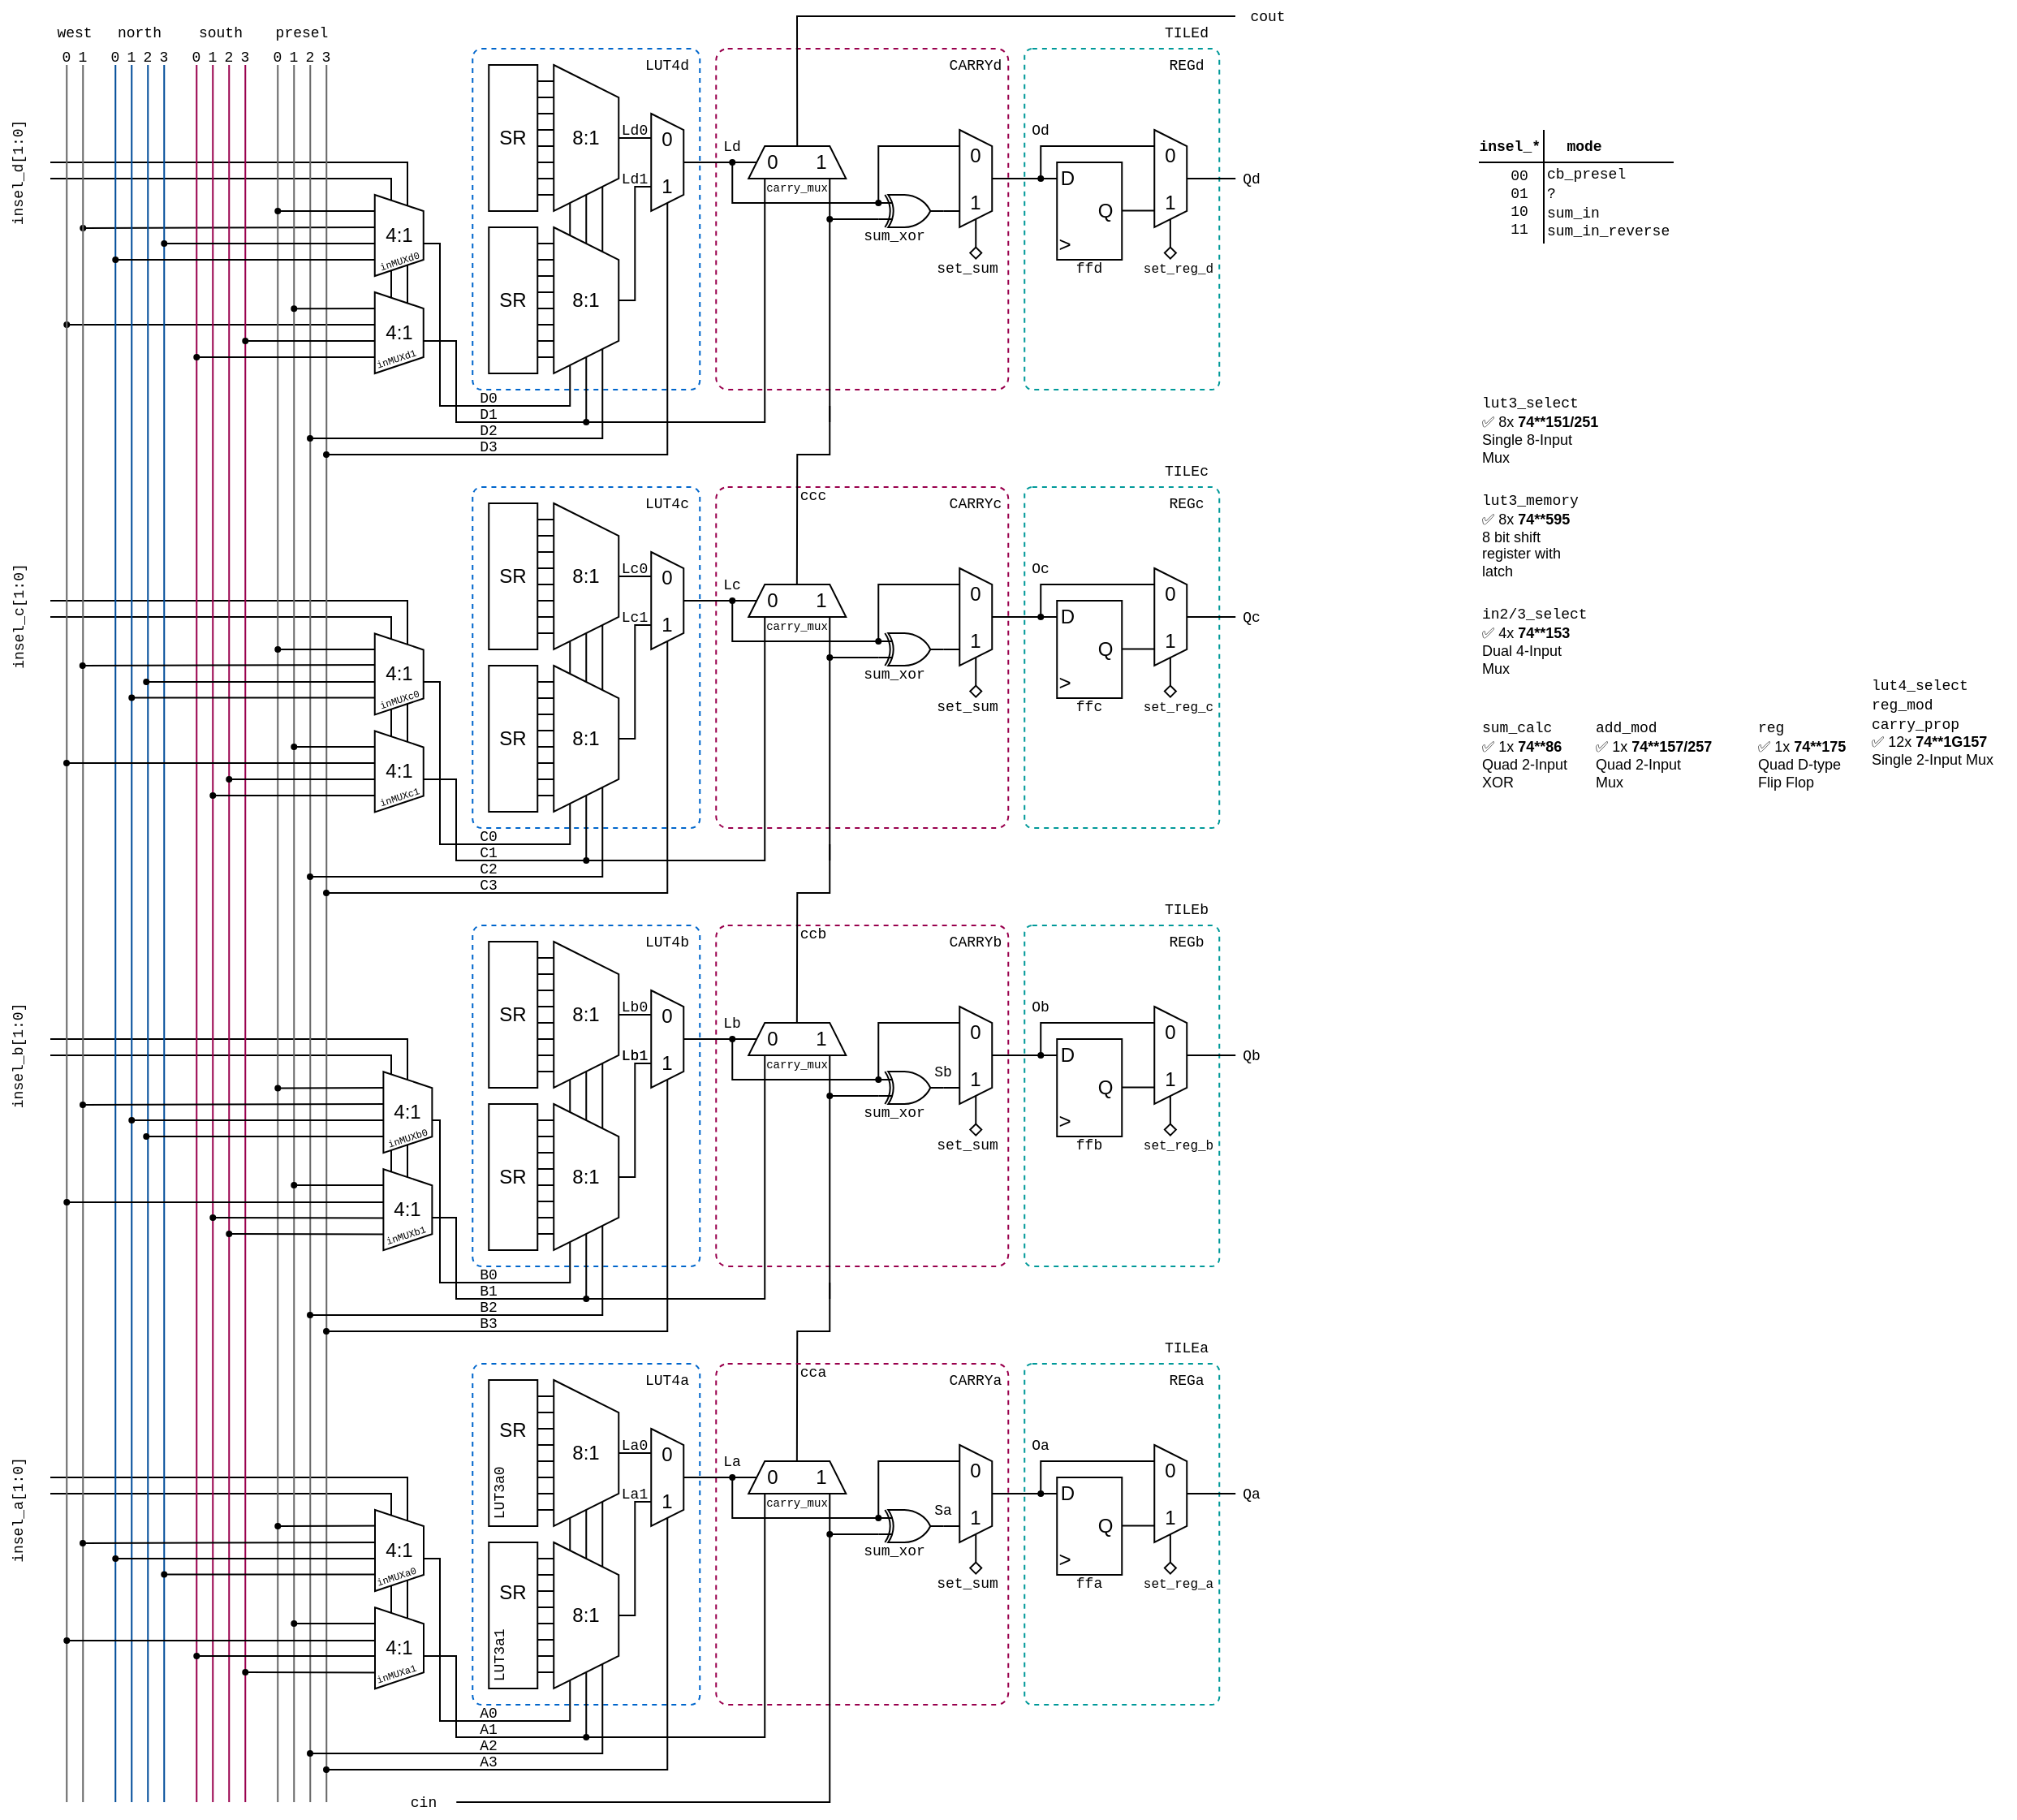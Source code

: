 <mxfile version="20.6.2" type="device"><diagram id="iLTkHD_0XUmZySd5S2H3" name="Page-1"><mxGraphModel dx="1673" dy="1038" grid="1" gridSize="10" guides="1" tooltips="1" connect="1" arrows="1" fold="1" page="1" pageScale="1" pageWidth="827" pageHeight="1169" math="0" shadow="0"><root><mxCell id="0"/><mxCell id="1" parent="0"/><mxCell id="i2cCTf12-lr2DxwsDhj0-215" value="" style="endArrow=oval;html=1;rounded=0;endFill=1;endSize=3;startSize=3;" parent="1" edge="1"><mxGeometry width="50" height="50" relative="1" as="geometry"><mxPoint x="250.13" y="180" as="sourcePoint"/><mxPoint x="60.13" y="180.5" as="targetPoint"/><Array as="points"/></mxGeometry></mxCell><mxCell id="i2cCTf12-lr2DxwsDhj0-216" value="" style="endArrow=oval;html=1;rounded=0;endFill=1;endSize=3;startSize=3;" parent="1" edge="1"><mxGeometry width="50" height="50" relative="1" as="geometry"><mxPoint x="250.13" y="240" as="sourcePoint"/><mxPoint x="50.13" y="240" as="targetPoint"/><Array as="points"/></mxGeometry></mxCell><mxCell id="i2cCTf12-lr2DxwsDhj0-181" value="" style="rounded=1;whiteSpace=wrap;html=1;fontFamily=Courier New;fontSize=13;dashed=1;fillColor=none;arcSize=4;fontColor=#333333;strokeColor=#009999;" parent="1" vertex="1"><mxGeometry x="640.13" y="610" width="120" height="210" as="geometry"/></mxCell><mxCell id="i2cCTf12-lr2DxwsDhj0-182" value="" style="rounded=1;whiteSpace=wrap;html=1;fontFamily=Courier New;fontSize=13;dashed=1;fillColor=none;arcSize=4;fontColor=#333333;strokeColor=#009999;" parent="1" vertex="1"><mxGeometry x="640.13" y="340" width="120" height="210" as="geometry"/></mxCell><mxCell id="i2cCTf12-lr2DxwsDhj0-183" value="" style="rounded=1;whiteSpace=wrap;html=1;fontFamily=Courier New;fontSize=13;dashed=1;fillColor=none;arcSize=4;fontColor=#333333;strokeColor=#009999;" parent="1" vertex="1"><mxGeometry x="640.13" y="70" width="120" height="210" as="geometry"/></mxCell><mxCell id="i2cCTf12-lr2DxwsDhj0-178" value="" style="rounded=1;whiteSpace=wrap;html=1;fontFamily=Courier New;fontSize=13;dashed=1;fillColor=none;arcSize=4;fontColor=#333333;strokeColor=#99004D;" parent="1" vertex="1"><mxGeometry x="450.13" y="610" width="180" height="210" as="geometry"/></mxCell><mxCell id="i2cCTf12-lr2DxwsDhj0-179" value="" style="rounded=1;whiteSpace=wrap;html=1;fontFamily=Courier New;fontSize=13;dashed=1;fillColor=none;arcSize=4;fontColor=#333333;strokeColor=#99004D;" parent="1" vertex="1"><mxGeometry x="450.13" y="340" width="180" height="210" as="geometry"/></mxCell><mxCell id="i2cCTf12-lr2DxwsDhj0-180" value="" style="rounded=1;whiteSpace=wrap;html=1;fontFamily=Courier New;fontSize=13;dashed=1;fillColor=none;arcSize=4;fontColor=#333333;strokeColor=#99004D;" parent="1" vertex="1"><mxGeometry x="450.13" y="70" width="180" height="210" as="geometry"/></mxCell><mxCell id="i2cCTf12-lr2DxwsDhj0-175" value="" style="rounded=1;whiteSpace=wrap;html=1;fontFamily=Courier New;fontSize=13;dashed=1;fillColor=none;arcSize=4;fontColor=#333333;strokeColor=#0066CC;" parent="1" vertex="1"><mxGeometry x="300.13" y="610" width="140" height="210" as="geometry"/></mxCell><mxCell id="i2cCTf12-lr2DxwsDhj0-176" value="" style="rounded=1;whiteSpace=wrap;html=1;fontFamily=Courier New;fontSize=13;dashed=1;fillColor=none;arcSize=4;fontColor=#333333;strokeColor=#0066CC;" parent="1" vertex="1"><mxGeometry x="300.13" y="340" width="140" height="210" as="geometry"/></mxCell><mxCell id="i2cCTf12-lr2DxwsDhj0-177" value="" style="rounded=1;whiteSpace=wrap;html=1;fontFamily=Courier New;fontSize=13;dashed=1;fillColor=none;arcSize=4;fontColor=#333333;strokeColor=#0066CC;" parent="1" vertex="1"><mxGeometry x="300.13" y="70" width="140" height="210" as="geometry"/></mxCell><mxCell id="0o_fZPKb9USQILuxzNIy-427" value="" style="endArrow=none;html=1;rounded=0;startArrow=none;startFill=0;startSize=4;" parent="1" edge="1"><mxGeometry width="50" height="50" relative="1" as="geometry"><mxPoint x="770" y="50" as="sourcePoint"/><mxPoint x="500.13" y="140" as="targetPoint"/><Array as="points"><mxPoint x="500" y="50"/></Array></mxGeometry></mxCell><mxCell id="0o_fZPKb9USQILuxzNIy-365" value="" style="endArrow=none;html=1;rounded=0;" parent="1" edge="1"><mxGeometry width="50" height="50" relative="1" as="geometry"><mxPoint x="520.13" y="560" as="sourcePoint"/><mxPoint x="499.9" y="680" as="targetPoint"/><Array as="points"><mxPoint x="520.13" y="590"/><mxPoint x="500.13" y="590"/></Array></mxGeometry></mxCell><mxCell id="0o_fZPKb9USQILuxzNIy-426" value="" style="endArrow=none;html=1;rounded=0;" parent="1" edge="1"><mxGeometry width="50" height="50" relative="1" as="geometry"><mxPoint x="520.13" y="290" as="sourcePoint"/><mxPoint x="499.9" y="410" as="targetPoint"/><Array as="points"><mxPoint x="520.13" y="320"/><mxPoint x="500.13" y="320"/></Array></mxGeometry></mxCell><mxCell id="0o_fZPKb9USQILuxzNIy-304" value="" style="endArrow=none;html=1;rounded=0;" parent="1" edge="1"><mxGeometry width="50" height="50" relative="1" as="geometry"><mxPoint x="520.13" y="830" as="sourcePoint"/><mxPoint x="499.9" y="950" as="targetPoint"/><Array as="points"><mxPoint x="520.13" y="860"/><mxPoint x="500.13" y="860"/></Array></mxGeometry></mxCell><mxCell id="0o_fZPKb9USQILuxzNIy-235" value="" style="rounded=1;whiteSpace=wrap;html=1;fontFamily=Courier New;fontSize=13;dashed=1;fillColor=none;arcSize=4;fontColor=#333333;strokeColor=#009999;" parent="1" vertex="1"><mxGeometry x="640.13" y="880" width="120" height="210" as="geometry"/></mxCell><mxCell id="0o_fZPKb9USQILuxzNIy-230" value="" style="rounded=1;whiteSpace=wrap;html=1;fontFamily=Courier New;fontSize=13;dashed=1;fillColor=none;arcSize=4;fontColor=#333333;strokeColor=#0066CC;" parent="1" vertex="1"><mxGeometry x="300.13" y="880" width="140" height="210" as="geometry"/></mxCell><mxCell id="0o_fZPKb9USQILuxzNIy-232" value="" style="rounded=1;whiteSpace=wrap;html=1;fontFamily=Courier New;fontSize=13;dashed=1;fillColor=none;arcSize=4;fontColor=#333333;strokeColor=#99004D;" parent="1" vertex="1"><mxGeometry x="450.13" y="880" width="180" height="210" as="geometry"/></mxCell><mxCell id="0o_fZPKb9USQILuxzNIy-131" value="" style="endArrow=none;html=1;rounded=0;" parent="1" edge="1"><mxGeometry width="50" height="50" relative="1" as="geometry"><mxPoint x="290.13" y="1130" as="sourcePoint"/><mxPoint x="420.13" y="960" as="targetPoint"/><Array as="points"><mxPoint x="420.13" y="1130"/></Array></mxGeometry></mxCell><mxCell id="0o_fZPKb9USQILuxzNIy-5" value="" style="verticalLabelPosition=bottom;shadow=0;dashed=0;align=center;html=1;verticalAlign=top;shape=mxgraph.electrical.logic_gates.logic_gate;operation=xor;" parent="1" vertex="1"><mxGeometry x="550.13" y="970" width="40" height="20" as="geometry"/></mxCell><mxCell id="0o_fZPKb9USQILuxzNIy-10" value="SR&lt;br&gt;&lt;br&gt;&amp;nbsp;" style="rounded=0;whiteSpace=wrap;html=1;" parent="1" vertex="1"><mxGeometry x="310.13" y="890" width="30" height="90" as="geometry"/></mxCell><mxCell id="0o_fZPKb9USQILuxzNIy-11" value="" style="endArrow=none;html=1;rounded=0;" parent="1" edge="1"><mxGeometry width="50" height="50" relative="1" as="geometry"><mxPoint x="340.13" y="900" as="sourcePoint"/><mxPoint x="350.13" y="900" as="targetPoint"/></mxGeometry></mxCell><mxCell id="0o_fZPKb9USQILuxzNIy-12" value="" style="endArrow=none;html=1;rounded=0;" parent="1" edge="1"><mxGeometry width="50" height="50" relative="1" as="geometry"><mxPoint x="340.13" y="910" as="sourcePoint"/><mxPoint x="350.13" y="910" as="targetPoint"/></mxGeometry></mxCell><mxCell id="0o_fZPKb9USQILuxzNIy-13" value="" style="endArrow=none;html=1;rounded=0;" parent="1" edge="1"><mxGeometry width="50" height="50" relative="1" as="geometry"><mxPoint x="340.13" y="920" as="sourcePoint"/><mxPoint x="350.13" y="920" as="targetPoint"/></mxGeometry></mxCell><mxCell id="0o_fZPKb9USQILuxzNIy-14" value="" style="endArrow=none;html=1;rounded=0;" parent="1" edge="1"><mxGeometry width="50" height="50" relative="1" as="geometry"><mxPoint x="340.13" y="930" as="sourcePoint"/><mxPoint x="350.13" y="930" as="targetPoint"/></mxGeometry></mxCell><mxCell id="0o_fZPKb9USQILuxzNIy-15" value="" style="endArrow=none;html=1;rounded=0;" parent="1" edge="1"><mxGeometry width="50" height="50" relative="1" as="geometry"><mxPoint x="340.13" y="900" as="sourcePoint"/><mxPoint x="350.13" y="900" as="targetPoint"/><Array as="points"><mxPoint x="350.13" y="900"/></Array></mxGeometry></mxCell><mxCell id="0o_fZPKb9USQILuxzNIy-16" value="" style="endArrow=none;html=1;rounded=0;" parent="1" edge="1"><mxGeometry width="50" height="50" relative="1" as="geometry"><mxPoint x="340.13" y="940" as="sourcePoint"/><mxPoint x="350.13" y="940" as="targetPoint"/></mxGeometry></mxCell><mxCell id="0o_fZPKb9USQILuxzNIy-17" value="" style="endArrow=none;html=1;rounded=0;" parent="1" edge="1"><mxGeometry width="50" height="50" relative="1" as="geometry"><mxPoint x="340.13" y="950" as="sourcePoint"/><mxPoint x="350.13" y="950" as="targetPoint"/></mxGeometry></mxCell><mxCell id="0o_fZPKb9USQILuxzNIy-18" value="" style="endArrow=none;html=1;rounded=0;" parent="1" edge="1"><mxGeometry width="50" height="50" relative="1" as="geometry"><mxPoint x="340.13" y="960" as="sourcePoint"/><mxPoint x="350.13" y="960" as="targetPoint"/></mxGeometry></mxCell><mxCell id="0o_fZPKb9USQILuxzNIy-19" value="" style="endArrow=none;html=1;rounded=0;" parent="1" edge="1"><mxGeometry width="50" height="50" relative="1" as="geometry"><mxPoint x="340.13" y="970" as="sourcePoint"/><mxPoint x="350.13" y="970" as="targetPoint"/></mxGeometry></mxCell><mxCell id="0o_fZPKb9USQILuxzNIy-20" value="" style="endArrow=none;html=1;rounded=0;" parent="1" edge="1"><mxGeometry width="50" height="50" relative="1" as="geometry"><mxPoint x="340.13" y="940" as="sourcePoint"/><mxPoint x="350.13" y="940" as="targetPoint"/><Array as="points"><mxPoint x="350.13" y="940"/></Array></mxGeometry></mxCell><mxCell id="0o_fZPKb9USQILuxzNIy-37" value="" style="endArrow=none;html=1;rounded=0;" parent="1" edge="1"><mxGeometry width="50" height="50" relative="1" as="geometry"><mxPoint x="730.13" y="960" as="sourcePoint"/><mxPoint x="770.13" y="960" as="targetPoint"/><Array as="points"/></mxGeometry></mxCell><mxCell id="0o_fZPKb9USQILuxzNIy-38" value="" style="endArrow=none;html=1;rounded=0;" parent="1" edge="1"><mxGeometry width="50" height="50" relative="1" as="geometry"><mxPoint x="290.13" y="1100" as="sourcePoint"/><mxPoint x="360.13" y="950" as="targetPoint"/><Array as="points"><mxPoint x="360.13" y="1100"/></Array></mxGeometry></mxCell><mxCell id="0o_fZPKb9USQILuxzNIy-39" value="" style="endArrow=none;html=1;rounded=0;" parent="1" edge="1"><mxGeometry width="50" height="50" relative="1" as="geometry"><mxPoint x="290.13" y="1110" as="sourcePoint"/><mxPoint x="370.13" y="950" as="targetPoint"/><Array as="points"><mxPoint x="370.13" y="1110"/></Array></mxGeometry></mxCell><mxCell id="0o_fZPKb9USQILuxzNIy-40" value="" style="endArrow=none;html=1;rounded=0;" parent="1" edge="1"><mxGeometry width="50" height="50" relative="1" as="geometry"><mxPoint x="290.13" y="1120" as="sourcePoint"/><mxPoint x="380.13" y="950" as="targetPoint"/><Array as="points"><mxPoint x="380.13" y="1120"/></Array></mxGeometry></mxCell><mxCell id="0o_fZPKb9USQILuxzNIy-122" style="edgeStyle=orthogonalEdgeStyle;rounded=0;orthogonalLoop=1;jettySize=auto;html=1;exitX=0.5;exitY=0;exitDx=0;exitDy=0;entryX=0.25;entryY=1;entryDx=0;entryDy=0;fontSize=9;endArrow=none;endFill=0;" parent="1" source="0o_fZPKb9USQILuxzNIy-9" target="0o_fZPKb9USQILuxzNIy-35" edge="1"><mxGeometry relative="1" as="geometry"/></mxCell><mxCell id="0o_fZPKb9USQILuxzNIy-9" value="8:1" style="shape=trapezoid;perimeter=trapezoidPerimeter;whiteSpace=wrap;html=1;fixedSize=1;direction=south;size=20;" parent="1" vertex="1"><mxGeometry x="350.13" y="890" width="40" height="90" as="geometry"/></mxCell><mxCell id="0o_fZPKb9USQILuxzNIy-41" value="SR&lt;br&gt;&lt;br&gt;&amp;nbsp;" style="rounded=0;whiteSpace=wrap;html=1;" parent="1" vertex="1"><mxGeometry x="310.13" y="990" width="30" height="90" as="geometry"/></mxCell><mxCell id="0o_fZPKb9USQILuxzNIy-42" value="" style="endArrow=none;html=1;rounded=0;" parent="1" edge="1"><mxGeometry width="50" height="50" relative="1" as="geometry"><mxPoint x="340.13" y="1000" as="sourcePoint"/><mxPoint x="350.13" y="1000" as="targetPoint"/></mxGeometry></mxCell><mxCell id="0o_fZPKb9USQILuxzNIy-43" value="" style="endArrow=none;html=1;rounded=0;" parent="1" edge="1"><mxGeometry width="50" height="50" relative="1" as="geometry"><mxPoint x="340.13" y="1010" as="sourcePoint"/><mxPoint x="350.13" y="1010" as="targetPoint"/></mxGeometry></mxCell><mxCell id="0o_fZPKb9USQILuxzNIy-44" value="" style="endArrow=none;html=1;rounded=0;" parent="1" edge="1"><mxGeometry width="50" height="50" relative="1" as="geometry"><mxPoint x="340.13" y="1020" as="sourcePoint"/><mxPoint x="350.13" y="1020" as="targetPoint"/></mxGeometry></mxCell><mxCell id="0o_fZPKb9USQILuxzNIy-45" value="" style="endArrow=none;html=1;rounded=0;" parent="1" edge="1"><mxGeometry width="50" height="50" relative="1" as="geometry"><mxPoint x="340.13" y="1030" as="sourcePoint"/><mxPoint x="350.13" y="1030" as="targetPoint"/></mxGeometry></mxCell><mxCell id="0o_fZPKb9USQILuxzNIy-46" value="" style="endArrow=none;html=1;rounded=0;" parent="1" edge="1"><mxGeometry width="50" height="50" relative="1" as="geometry"><mxPoint x="340.13" y="1000" as="sourcePoint"/><mxPoint x="350.13" y="1000" as="targetPoint"/><Array as="points"><mxPoint x="350.13" y="1000"/></Array></mxGeometry></mxCell><mxCell id="0o_fZPKb9USQILuxzNIy-47" value="" style="endArrow=none;html=1;rounded=0;" parent="1" edge="1"><mxGeometry width="50" height="50" relative="1" as="geometry"><mxPoint x="340.13" y="1040" as="sourcePoint"/><mxPoint x="350.13" y="1040" as="targetPoint"/></mxGeometry></mxCell><mxCell id="0o_fZPKb9USQILuxzNIy-48" value="" style="endArrow=none;html=1;rounded=0;" parent="1" edge="1"><mxGeometry width="50" height="50" relative="1" as="geometry"><mxPoint x="340.13" y="1050" as="sourcePoint"/><mxPoint x="350.13" y="1050" as="targetPoint"/></mxGeometry></mxCell><mxCell id="0o_fZPKb9USQILuxzNIy-49" value="" style="endArrow=none;html=1;rounded=0;" parent="1" edge="1"><mxGeometry width="50" height="50" relative="1" as="geometry"><mxPoint x="340.13" y="1060" as="sourcePoint"/><mxPoint x="350.13" y="1060" as="targetPoint"/></mxGeometry></mxCell><mxCell id="0o_fZPKb9USQILuxzNIy-50" value="" style="endArrow=none;html=1;rounded=0;" parent="1" edge="1"><mxGeometry width="50" height="50" relative="1" as="geometry"><mxPoint x="340.13" y="1070" as="sourcePoint"/><mxPoint x="350.13" y="1070" as="targetPoint"/></mxGeometry></mxCell><mxCell id="0o_fZPKb9USQILuxzNIy-51" value="" style="endArrow=none;html=1;rounded=0;" parent="1" edge="1"><mxGeometry width="50" height="50" relative="1" as="geometry"><mxPoint x="340.13" y="1040" as="sourcePoint"/><mxPoint x="350.13" y="1040" as="targetPoint"/><Array as="points"><mxPoint x="350.13" y="1040"/></Array></mxGeometry></mxCell><mxCell id="0o_fZPKb9USQILuxzNIy-123" style="edgeStyle=orthogonalEdgeStyle;rounded=0;orthogonalLoop=1;jettySize=auto;html=1;exitX=0.5;exitY=0;exitDx=0;exitDy=0;entryX=0.75;entryY=1;entryDx=0;entryDy=0;fontSize=9;endArrow=none;endFill=0;" parent="1" source="0o_fZPKb9USQILuxzNIy-52" target="0o_fZPKb9USQILuxzNIy-35" edge="1"><mxGeometry relative="1" as="geometry"><Array as="points"><mxPoint x="400.13" y="1035"/><mxPoint x="400.13" y="965"/></Array></mxGeometry></mxCell><mxCell id="0o_fZPKb9USQILuxzNIy-52" value="8:1" style="shape=trapezoid;perimeter=trapezoidPerimeter;whiteSpace=wrap;html=1;fixedSize=1;direction=south;size=20;" parent="1" vertex="1"><mxGeometry x="350.13" y="990" width="40" height="90" as="geometry"/></mxCell><mxCell id="0o_fZPKb9USQILuxzNIy-133" style="edgeStyle=orthogonalEdgeStyle;rounded=0;orthogonalLoop=1;jettySize=auto;html=1;exitX=0.5;exitY=0;exitDx=0;exitDy=0;entryX=0;entryY=0.5;entryDx=0;entryDy=0;fontSize=9;startArrow=none;startFill=0;endArrow=none;endFill=0;startSize=3;endSize=4;" parent="1" source="0o_fZPKb9USQILuxzNIy-35" target="0o_fZPKb9USQILuxzNIy-1" edge="1"><mxGeometry relative="1" as="geometry"/></mxCell><mxCell id="0o_fZPKb9USQILuxzNIy-35" value="0&lt;br&gt;&lt;br&gt;1" style="shape=trapezoid;perimeter=trapezoidPerimeter;whiteSpace=wrap;html=1;fixedSize=1;size=10;direction=south;" parent="1" vertex="1"><mxGeometry x="410.13" y="920" width="20" height="60" as="geometry"/></mxCell><mxCell id="0o_fZPKb9USQILuxzNIy-124" value="&lt;font face=&quot;Courier New&quot;&gt;A0&lt;/font&gt;" style="text;html=1;strokeColor=none;fillColor=none;align=center;verticalAlign=middle;whiteSpace=wrap;rounded=0;fontSize=9;" parent="1" vertex="1"><mxGeometry x="300.13" y="1090" width="20" height="10" as="geometry"/></mxCell><mxCell id="0o_fZPKb9USQILuxzNIy-132" value="" style="endArrow=none;html=1;rounded=0;startArrow=oval;startFill=1;endSize=4;startSize=3;" parent="1" edge="1"><mxGeometry width="50" height="50" relative="1" as="geometry"><mxPoint x="370.13" y="1110" as="sourcePoint"/><mxPoint x="480.13" y="950" as="targetPoint"/><Array as="points"><mxPoint x="480.13" y="1110"/></Array></mxGeometry></mxCell><mxCell id="0o_fZPKb9USQILuxzNIy-1" value="0&amp;nbsp; &amp;nbsp; &amp;nbsp; &amp;nbsp;1" style="shape=trapezoid;perimeter=trapezoidPerimeter;whiteSpace=wrap;html=1;fixedSize=1;size=10;" parent="1" vertex="1"><mxGeometry x="470.13" y="940" width="60" height="20" as="geometry"/></mxCell><mxCell id="0o_fZPKb9USQILuxzNIy-134" value="" style="endArrow=none;html=1;rounded=0;" parent="1" edge="1"><mxGeometry width="50" height="50" relative="1" as="geometry"><mxPoint x="520.13" y="960" as="sourcePoint"/><mxPoint x="290.13" y="1150" as="targetPoint"/><Array as="points"><mxPoint x="520.13" y="1150"/></Array></mxGeometry></mxCell><mxCell id="0o_fZPKb9USQILuxzNIy-136" value="" style="endArrow=oval;html=1;rounded=0;exitX=0;exitY=0.75;exitDx=0;exitDy=0;exitPerimeter=0;endFill=1;endSize=3;startSize=3;" parent="1" source="0o_fZPKb9USQILuxzNIy-5" edge="1"><mxGeometry width="50" height="50" relative="1" as="geometry"><mxPoint x="550.13" y="1000" as="sourcePoint"/><mxPoint x="520.13" y="985" as="targetPoint"/><Array as="points"/></mxGeometry></mxCell><mxCell id="0o_fZPKb9USQILuxzNIy-137" value="" style="endArrow=oval;html=1;rounded=0;exitX=0;exitY=0.25;exitDx=0;exitDy=0;exitPerimeter=0;endFill=1;endSize=3;startSize=3;" parent="1" source="0o_fZPKb9USQILuxzNIy-5" edge="1"><mxGeometry width="50" height="50" relative="1" as="geometry"><mxPoint x="483.13" y="990" as="sourcePoint"/><mxPoint x="460.13" y="950" as="targetPoint"/><Array as="points"><mxPoint x="460.13" y="975"/></Array></mxGeometry></mxCell><mxCell id="0o_fZPKb9USQILuxzNIy-150" style="edgeStyle=orthogonalEdgeStyle;rounded=0;orthogonalLoop=1;jettySize=auto;html=1;exitX=0.5;exitY=0;exitDx=0;exitDy=0;entryX=0;entryY=0.5;entryDx=0;entryDy=0;fontSize=13;startArrow=none;startFill=0;endArrow=none;endFill=0;startSize=3;endSize=3;" parent="1" source="0o_fZPKb9USQILuxzNIy-138" target="0o_fZPKb9USQILuxzNIy-146" edge="1"><mxGeometry relative="1" as="geometry"/></mxCell><mxCell id="0o_fZPKb9USQILuxzNIy-139" value="" style="endArrow=none;html=1;rounded=0;" parent="1" edge="1"><mxGeometry width="50" height="50" relative="1" as="geometry"><mxPoint x="590.13" y="980" as="sourcePoint"/><mxPoint x="610.13" y="980" as="targetPoint"/><Array as="points"/></mxGeometry></mxCell><mxCell id="0o_fZPKb9USQILuxzNIy-141" value="" style="endArrow=oval;html=1;rounded=0;endFill=1;endSize=3;startSize=3;entryX=0;entryY=0.25;entryDx=0;entryDy=0;entryPerimeter=0;" parent="1" target="0o_fZPKb9USQILuxzNIy-5" edge="1"><mxGeometry width="50" height="50" relative="1" as="geometry"><mxPoint x="610.13" y="940" as="sourcePoint"/><mxPoint x="530.13" y="995" as="targetPoint"/><Array as="points"><mxPoint x="550.13" y="940"/></Array></mxGeometry></mxCell><mxCell id="0o_fZPKb9USQILuxzNIy-151" value="" style="group" parent="1" vertex="1" connectable="0"><mxGeometry x="660.13" y="950" width="40" height="60" as="geometry"/></mxCell><mxCell id="0o_fZPKb9USQILuxzNIy-145" value="" style="rounded=0;whiteSpace=wrap;html=1;fontSize=9;" parent="0o_fZPKb9USQILuxzNIy-151" vertex="1"><mxGeometry width="40" height="60" as="geometry"/></mxCell><mxCell id="0o_fZPKb9USQILuxzNIy-146" value="&lt;font style=&quot;font-size: 12px;&quot;&gt;&amp;nbsp;D&lt;/font&gt;" style="text;html=1;strokeColor=none;fillColor=none;align=center;verticalAlign=middle;whiteSpace=wrap;rounded=0;fontSize=9;" parent="0o_fZPKb9USQILuxzNIy-151" vertex="1"><mxGeometry width="10" height="20" as="geometry"/></mxCell><mxCell id="0o_fZPKb9USQILuxzNIy-147" value="&lt;font style=&quot;font-size: 12px;&quot;&gt;Q&amp;nbsp;&lt;/font&gt;" style="text;html=1;strokeColor=none;fillColor=none;align=right;verticalAlign=middle;whiteSpace=wrap;rounded=0;fontSize=9;" parent="0o_fZPKb9USQILuxzNIy-151" vertex="1"><mxGeometry x="30" y="20" width="10" height="20" as="geometry"/></mxCell><mxCell id="0o_fZPKb9USQILuxzNIy-148" value="&lt;font style=&quot;font-size: 13px;&quot;&gt;&amp;gt;&lt;/font&gt;" style="text;html=1;strokeColor=none;fillColor=none;align=center;verticalAlign=middle;whiteSpace=wrap;rounded=0;fontSize=9;" parent="0o_fZPKb9USQILuxzNIy-151" vertex="1"><mxGeometry y="40" width="10" height="20" as="geometry"/></mxCell><mxCell id="0o_fZPKb9USQILuxzNIy-153" value="" style="endArrow=oval;html=1;rounded=0;endFill=1;endSize=3;startSize=3;entryX=0;entryY=0.25;entryDx=0;entryDy=0;entryPerimeter=0;" parent="1" edge="1"><mxGeometry width="50" height="50" relative="1" as="geometry"><mxPoint x="720.13" y="940" as="sourcePoint"/><mxPoint x="650.13" y="960" as="targetPoint"/><Array as="points"><mxPoint x="650.13" y="940"/></Array></mxGeometry></mxCell><mxCell id="0o_fZPKb9USQILuxzNIy-154" value="" style="endArrow=none;html=1;rounded=0;endFill=0;endSize=3;startSize=3;" parent="1" edge="1"><mxGeometry width="50" height="50" relative="1" as="geometry"><mxPoint x="720.13" y="979.76" as="sourcePoint"/><mxPoint x="700.13" y="979.76" as="targetPoint"/><Array as="points"/></mxGeometry></mxCell><mxCell id="0o_fZPKb9USQILuxzNIy-142" value="0&lt;br&gt;&lt;br&gt;1" style="shape=trapezoid;perimeter=trapezoidPerimeter;whiteSpace=wrap;html=1;fixedSize=1;size=10;direction=south;" parent="1" vertex="1"><mxGeometry x="720.13" y="930" width="20" height="60" as="geometry"/></mxCell><mxCell id="0o_fZPKb9USQILuxzNIy-138" value="0&lt;br&gt;&lt;br&gt;1" style="shape=trapezoid;perimeter=trapezoidPerimeter;whiteSpace=wrap;html=1;fixedSize=1;size=10;direction=south;" parent="1" vertex="1"><mxGeometry x="600.13" y="930" width="20" height="60" as="geometry"/></mxCell><mxCell id="0o_fZPKb9USQILuxzNIy-157" value="&lt;font face=&quot;Courier New&quot;&gt;Qa&lt;/font&gt;" style="text;html=1;strokeColor=none;fillColor=none;align=center;verticalAlign=middle;whiteSpace=wrap;rounded=0;fontSize=9;" parent="1" vertex="1"><mxGeometry x="770.13" y="950" width="20" height="20" as="geometry"/></mxCell><mxCell id="0o_fZPKb9USQILuxzNIy-158" value="&lt;font face=&quot;Courier New&quot;&gt;A1&lt;/font&gt;" style="text;html=1;strokeColor=none;fillColor=none;align=center;verticalAlign=middle;whiteSpace=wrap;rounded=0;fontSize=9;" parent="1" vertex="1"><mxGeometry x="300.13" y="1100" width="20" height="10" as="geometry"/></mxCell><mxCell id="0o_fZPKb9USQILuxzNIy-160" value="&lt;font face=&quot;Courier New&quot;&gt;A2&lt;br&gt;&lt;/font&gt;" style="text;html=1;strokeColor=none;fillColor=none;align=center;verticalAlign=middle;whiteSpace=wrap;rounded=0;fontSize=9;" parent="1" vertex="1"><mxGeometry x="300.13" y="1110" width="20" height="10" as="geometry"/></mxCell><mxCell id="0o_fZPKb9USQILuxzNIy-161" value="&lt;font face=&quot;Courier New&quot;&gt;A3&lt;/font&gt;" style="text;html=1;strokeColor=none;fillColor=none;align=center;verticalAlign=middle;whiteSpace=wrap;rounded=0;fontSize=9;" parent="1" vertex="1"><mxGeometry x="300.13" y="1120" width="20" height="10" as="geometry"/></mxCell><mxCell id="0o_fZPKb9USQILuxzNIy-166" value="&lt;font face=&quot;Courier New&quot;&gt;cin&lt;/font&gt;" style="text;html=1;strokeColor=none;fillColor=none;align=center;verticalAlign=middle;whiteSpace=wrap;rounded=0;fontSize=9;" parent="1" vertex="1"><mxGeometry x="260.13" y="1140" width="20" height="20" as="geometry"/></mxCell><mxCell id="0o_fZPKb9USQILuxzNIy-226" value="" style="endArrow=diamond;html=1;rounded=0;endFill=0;endSize=6;startSize=3;exitX=1;exitY=0.5;exitDx=0;exitDy=0;" parent="1" source="0o_fZPKb9USQILuxzNIy-138" edge="1"><mxGeometry width="50" height="50" relative="1" as="geometry"><mxPoint x="620.13" y="1055" as="sourcePoint"/><mxPoint x="610.13" y="1010" as="targetPoint"/><Array as="points"/></mxGeometry></mxCell><mxCell id="0o_fZPKb9USQILuxzNIy-228" value="" style="endArrow=diamond;html=1;rounded=0;endFill=0;endSize=6;startSize=3;exitX=1;exitY=0.5;exitDx=0;exitDy=0;" parent="1" edge="1"><mxGeometry width="50" height="50" relative="1" as="geometry"><mxPoint x="729.94" y="985" as="sourcePoint"/><mxPoint x="729.94" y="1010" as="targetPoint"/><Array as="points"><mxPoint x="729.94" y="1010"/></Array></mxGeometry></mxCell><mxCell id="0o_fZPKb9USQILuxzNIy-229" value="&lt;font style=&quot;font-size: 8px;&quot; face=&quot;Courier New&quot;&gt;set_reg_a&lt;/font&gt;" style="text;html=1;strokeColor=none;fillColor=none;align=center;verticalAlign=middle;whiteSpace=wrap;rounded=0;fontSize=9;" parent="1" vertex="1"><mxGeometry x="710.13" y="1010" width="50" height="10" as="geometry"/></mxCell><mxCell id="0o_fZPKb9USQILuxzNIy-231" value="&lt;font face=&quot;Courier New&quot;&gt;LUT4a&lt;/font&gt;" style="text;html=1;strokeColor=none;fillColor=none;align=center;verticalAlign=middle;whiteSpace=wrap;rounded=0;fontSize=9;" parent="1" vertex="1"><mxGeometry x="400.13" y="880" width="40" height="20" as="geometry"/></mxCell><mxCell id="0o_fZPKb9USQILuxzNIy-234" value="&lt;font face=&quot;Courier New&quot;&gt;CARRYa&lt;/font&gt;" style="text;html=1;strokeColor=none;fillColor=none;align=center;verticalAlign=middle;whiteSpace=wrap;rounded=0;fontSize=9;" parent="1" vertex="1"><mxGeometry x="590.13" y="880" width="40" height="20" as="geometry"/></mxCell><mxCell id="0o_fZPKb9USQILuxzNIy-236" value="&lt;font face=&quot;Courier New&quot;&gt;REGa&lt;/font&gt;" style="text;html=1;strokeColor=none;fillColor=none;align=center;verticalAlign=middle;whiteSpace=wrap;rounded=0;fontSize=9;" parent="1" vertex="1"><mxGeometry x="720.13" y="880" width="40" height="20" as="geometry"/></mxCell><mxCell id="0o_fZPKb9USQILuxzNIy-240" value="" style="endArrow=none;html=1;rounded=0;" parent="1" edge="1"><mxGeometry width="50" height="50" relative="1" as="geometry"><mxPoint x="290.13" y="860" as="sourcePoint"/><mxPoint x="420.13" y="690" as="targetPoint"/><Array as="points"><mxPoint x="420.13" y="860"/></Array></mxGeometry></mxCell><mxCell id="0o_fZPKb9USQILuxzNIy-241" value="" style="verticalLabelPosition=bottom;shadow=0;dashed=0;align=center;html=1;verticalAlign=top;shape=mxgraph.electrical.logic_gates.logic_gate;operation=xor;" parent="1" vertex="1"><mxGeometry x="550.13" y="700" width="40" height="20" as="geometry"/></mxCell><mxCell id="0o_fZPKb9USQILuxzNIy-242" value="SR" style="rounded=0;whiteSpace=wrap;html=1;" parent="1" vertex="1"><mxGeometry x="310.13" y="620" width="30" height="90" as="geometry"/></mxCell><mxCell id="0o_fZPKb9USQILuxzNIy-243" value="" style="endArrow=none;html=1;rounded=0;" parent="1" edge="1"><mxGeometry width="50" height="50" relative="1" as="geometry"><mxPoint x="340.13" y="630" as="sourcePoint"/><mxPoint x="350.13" y="630" as="targetPoint"/></mxGeometry></mxCell><mxCell id="0o_fZPKb9USQILuxzNIy-244" value="" style="endArrow=none;html=1;rounded=0;" parent="1" edge="1"><mxGeometry width="50" height="50" relative="1" as="geometry"><mxPoint x="340.13" y="640" as="sourcePoint"/><mxPoint x="350.13" y="640" as="targetPoint"/></mxGeometry></mxCell><mxCell id="0o_fZPKb9USQILuxzNIy-245" value="" style="endArrow=none;html=1;rounded=0;" parent="1" edge="1"><mxGeometry width="50" height="50" relative="1" as="geometry"><mxPoint x="340.13" y="650" as="sourcePoint"/><mxPoint x="350.13" y="650" as="targetPoint"/></mxGeometry></mxCell><mxCell id="0o_fZPKb9USQILuxzNIy-246" value="" style="endArrow=none;html=1;rounded=0;" parent="1" edge="1"><mxGeometry width="50" height="50" relative="1" as="geometry"><mxPoint x="340.13" y="660" as="sourcePoint"/><mxPoint x="350.13" y="660" as="targetPoint"/></mxGeometry></mxCell><mxCell id="0o_fZPKb9USQILuxzNIy-247" value="" style="endArrow=none;html=1;rounded=0;" parent="1" edge="1"><mxGeometry width="50" height="50" relative="1" as="geometry"><mxPoint x="340.13" y="630" as="sourcePoint"/><mxPoint x="350.13" y="630" as="targetPoint"/><Array as="points"><mxPoint x="350.13" y="630"/></Array></mxGeometry></mxCell><mxCell id="0o_fZPKb9USQILuxzNIy-248" value="" style="endArrow=none;html=1;rounded=0;" parent="1" edge="1"><mxGeometry width="50" height="50" relative="1" as="geometry"><mxPoint x="340.13" y="670" as="sourcePoint"/><mxPoint x="350.13" y="670" as="targetPoint"/></mxGeometry></mxCell><mxCell id="0o_fZPKb9USQILuxzNIy-249" value="" style="endArrow=none;html=1;rounded=0;" parent="1" edge="1"><mxGeometry width="50" height="50" relative="1" as="geometry"><mxPoint x="340.13" y="680" as="sourcePoint"/><mxPoint x="350.13" y="680" as="targetPoint"/></mxGeometry></mxCell><mxCell id="0o_fZPKb9USQILuxzNIy-250" value="" style="endArrow=none;html=1;rounded=0;" parent="1" edge="1"><mxGeometry width="50" height="50" relative="1" as="geometry"><mxPoint x="340.13" y="690" as="sourcePoint"/><mxPoint x="350.13" y="690" as="targetPoint"/></mxGeometry></mxCell><mxCell id="0o_fZPKb9USQILuxzNIy-251" value="" style="endArrow=none;html=1;rounded=0;" parent="1" edge="1"><mxGeometry width="50" height="50" relative="1" as="geometry"><mxPoint x="340.13" y="700" as="sourcePoint"/><mxPoint x="350.13" y="700" as="targetPoint"/></mxGeometry></mxCell><mxCell id="0o_fZPKb9USQILuxzNIy-252" value="" style="endArrow=none;html=1;rounded=0;" parent="1" edge="1"><mxGeometry width="50" height="50" relative="1" as="geometry"><mxPoint x="340.13" y="670" as="sourcePoint"/><mxPoint x="350.13" y="670" as="targetPoint"/><Array as="points"><mxPoint x="350.13" y="670"/></Array></mxGeometry></mxCell><mxCell id="0o_fZPKb9USQILuxzNIy-253" value="" style="endArrow=none;html=1;rounded=0;" parent="1" edge="1"><mxGeometry width="50" height="50" relative="1" as="geometry"><mxPoint x="730.13" y="690" as="sourcePoint"/><mxPoint x="770.13" y="690" as="targetPoint"/><Array as="points"/></mxGeometry></mxCell><mxCell id="0o_fZPKb9USQILuxzNIy-254" value="" style="endArrow=none;html=1;rounded=0;" parent="1" edge="1"><mxGeometry width="50" height="50" relative="1" as="geometry"><mxPoint x="290.13" y="830" as="sourcePoint"/><mxPoint x="360.13" y="680" as="targetPoint"/><Array as="points"><mxPoint x="360.13" y="830"/></Array></mxGeometry></mxCell><mxCell id="0o_fZPKb9USQILuxzNIy-255" value="" style="endArrow=none;html=1;rounded=0;" parent="1" edge="1"><mxGeometry width="50" height="50" relative="1" as="geometry"><mxPoint x="290.13" y="840" as="sourcePoint"/><mxPoint x="370.13" y="680" as="targetPoint"/><Array as="points"><mxPoint x="370.13" y="840"/></Array></mxGeometry></mxCell><mxCell id="0o_fZPKb9USQILuxzNIy-256" value="" style="endArrow=none;html=1;rounded=0;" parent="1" edge="1"><mxGeometry width="50" height="50" relative="1" as="geometry"><mxPoint x="290.13" y="850" as="sourcePoint"/><mxPoint x="380.13" y="680" as="targetPoint"/><Array as="points"><mxPoint x="380.13" y="850"/></Array></mxGeometry></mxCell><mxCell id="0o_fZPKb9USQILuxzNIy-257" style="edgeStyle=orthogonalEdgeStyle;rounded=0;orthogonalLoop=1;jettySize=auto;html=1;exitX=0.5;exitY=0;exitDx=0;exitDy=0;entryX=0.25;entryY=1;entryDx=0;entryDy=0;fontSize=9;endArrow=none;endFill=0;" parent="1" source="0o_fZPKb9USQILuxzNIy-258" target="0o_fZPKb9USQILuxzNIy-273" edge="1"><mxGeometry relative="1" as="geometry"/></mxCell><mxCell id="0o_fZPKb9USQILuxzNIy-258" value="8:1" style="shape=trapezoid;perimeter=trapezoidPerimeter;whiteSpace=wrap;html=1;fixedSize=1;direction=south;size=20;" parent="1" vertex="1"><mxGeometry x="350.13" y="620" width="40" height="90" as="geometry"/></mxCell><mxCell id="0o_fZPKb9USQILuxzNIy-259" value="SR" style="rounded=0;whiteSpace=wrap;html=1;" parent="1" vertex="1"><mxGeometry x="310.13" y="720" width="30" height="90" as="geometry"/></mxCell><mxCell id="0o_fZPKb9USQILuxzNIy-260" value="" style="endArrow=none;html=1;rounded=0;" parent="1" edge="1"><mxGeometry width="50" height="50" relative="1" as="geometry"><mxPoint x="340.13" y="730" as="sourcePoint"/><mxPoint x="350.13" y="730" as="targetPoint"/></mxGeometry></mxCell><mxCell id="0o_fZPKb9USQILuxzNIy-261" value="" style="endArrow=none;html=1;rounded=0;" parent="1" edge="1"><mxGeometry width="50" height="50" relative="1" as="geometry"><mxPoint x="340.13" y="740" as="sourcePoint"/><mxPoint x="350.13" y="740" as="targetPoint"/></mxGeometry></mxCell><mxCell id="0o_fZPKb9USQILuxzNIy-262" value="" style="endArrow=none;html=1;rounded=0;" parent="1" edge="1"><mxGeometry width="50" height="50" relative="1" as="geometry"><mxPoint x="340.13" y="750" as="sourcePoint"/><mxPoint x="350.13" y="750" as="targetPoint"/></mxGeometry></mxCell><mxCell id="0o_fZPKb9USQILuxzNIy-263" value="" style="endArrow=none;html=1;rounded=0;" parent="1" edge="1"><mxGeometry width="50" height="50" relative="1" as="geometry"><mxPoint x="340.13" y="760" as="sourcePoint"/><mxPoint x="350.13" y="760" as="targetPoint"/></mxGeometry></mxCell><mxCell id="0o_fZPKb9USQILuxzNIy-264" value="" style="endArrow=none;html=1;rounded=0;" parent="1" edge="1"><mxGeometry width="50" height="50" relative="1" as="geometry"><mxPoint x="340.13" y="730" as="sourcePoint"/><mxPoint x="350.13" y="730" as="targetPoint"/><Array as="points"><mxPoint x="350.13" y="730"/></Array></mxGeometry></mxCell><mxCell id="0o_fZPKb9USQILuxzNIy-265" value="" style="endArrow=none;html=1;rounded=0;" parent="1" edge="1"><mxGeometry width="50" height="50" relative="1" as="geometry"><mxPoint x="340.13" y="770" as="sourcePoint"/><mxPoint x="350.13" y="770" as="targetPoint"/></mxGeometry></mxCell><mxCell id="0o_fZPKb9USQILuxzNIy-266" value="" style="endArrow=none;html=1;rounded=0;" parent="1" edge="1"><mxGeometry width="50" height="50" relative="1" as="geometry"><mxPoint x="340.13" y="780" as="sourcePoint"/><mxPoint x="350.13" y="780" as="targetPoint"/></mxGeometry></mxCell><mxCell id="0o_fZPKb9USQILuxzNIy-267" value="" style="endArrow=none;html=1;rounded=0;" parent="1" edge="1"><mxGeometry width="50" height="50" relative="1" as="geometry"><mxPoint x="340.13" y="790" as="sourcePoint"/><mxPoint x="350.13" y="790" as="targetPoint"/></mxGeometry></mxCell><mxCell id="0o_fZPKb9USQILuxzNIy-268" value="" style="endArrow=none;html=1;rounded=0;" parent="1" edge="1"><mxGeometry width="50" height="50" relative="1" as="geometry"><mxPoint x="340.13" y="800" as="sourcePoint"/><mxPoint x="350.13" y="800" as="targetPoint"/></mxGeometry></mxCell><mxCell id="0o_fZPKb9USQILuxzNIy-269" value="" style="endArrow=none;html=1;rounded=0;" parent="1" edge="1"><mxGeometry width="50" height="50" relative="1" as="geometry"><mxPoint x="340.13" y="770" as="sourcePoint"/><mxPoint x="350.13" y="770" as="targetPoint"/><Array as="points"><mxPoint x="350.13" y="770"/></Array></mxGeometry></mxCell><mxCell id="0o_fZPKb9USQILuxzNIy-270" style="edgeStyle=orthogonalEdgeStyle;rounded=0;orthogonalLoop=1;jettySize=auto;html=1;exitX=0.5;exitY=0;exitDx=0;exitDy=0;entryX=0.75;entryY=1;entryDx=0;entryDy=0;fontSize=9;endArrow=none;endFill=0;" parent="1" source="0o_fZPKb9USQILuxzNIy-271" target="0o_fZPKb9USQILuxzNIy-273" edge="1"><mxGeometry relative="1" as="geometry"><Array as="points"><mxPoint x="400.13" y="765"/><mxPoint x="400.13" y="695"/></Array></mxGeometry></mxCell><mxCell id="0o_fZPKb9USQILuxzNIy-271" value="8:1" style="shape=trapezoid;perimeter=trapezoidPerimeter;whiteSpace=wrap;html=1;fixedSize=1;direction=south;size=20;" parent="1" vertex="1"><mxGeometry x="350.13" y="720" width="40" height="90" as="geometry"/></mxCell><mxCell id="0o_fZPKb9USQILuxzNIy-272" style="edgeStyle=orthogonalEdgeStyle;rounded=0;orthogonalLoop=1;jettySize=auto;html=1;exitX=0.5;exitY=0;exitDx=0;exitDy=0;entryX=0;entryY=0.5;entryDx=0;entryDy=0;fontSize=9;startArrow=none;startFill=0;endArrow=none;endFill=0;startSize=3;endSize=4;" parent="1" source="0o_fZPKb9USQILuxzNIy-273" target="0o_fZPKb9USQILuxzNIy-276" edge="1"><mxGeometry relative="1" as="geometry"/></mxCell><mxCell id="0o_fZPKb9USQILuxzNIy-273" value="0&lt;br&gt;&lt;br&gt;1" style="shape=trapezoid;perimeter=trapezoidPerimeter;whiteSpace=wrap;html=1;fixedSize=1;size=10;direction=south;" parent="1" vertex="1"><mxGeometry x="410.13" y="650" width="20" height="60" as="geometry"/></mxCell><mxCell id="0o_fZPKb9USQILuxzNIy-274" value="&lt;font face=&quot;Courier New&quot;&gt;B0&lt;/font&gt;" style="text;html=1;strokeColor=none;fillColor=none;align=center;verticalAlign=middle;whiteSpace=wrap;rounded=0;fontSize=9;" parent="1" vertex="1"><mxGeometry x="300.13" y="820" width="20" height="10" as="geometry"/></mxCell><mxCell id="0o_fZPKb9USQILuxzNIy-275" value="" style="endArrow=none;html=1;rounded=0;startArrow=oval;startFill=1;endSize=4;startSize=3;" parent="1" edge="1"><mxGeometry width="50" height="50" relative="1" as="geometry"><mxPoint x="370.13" y="840" as="sourcePoint"/><mxPoint x="480.13" y="680" as="targetPoint"/><Array as="points"><mxPoint x="480.13" y="840"/></Array></mxGeometry></mxCell><mxCell id="0o_fZPKb9USQILuxzNIy-276" value="0&amp;nbsp; &amp;nbsp; &amp;nbsp; &amp;nbsp;1" style="shape=trapezoid;perimeter=trapezoidPerimeter;whiteSpace=wrap;html=1;fixedSize=1;size=10;" parent="1" vertex="1"><mxGeometry x="470.13" y="670" width="60" height="20" as="geometry"/></mxCell><mxCell id="0o_fZPKb9USQILuxzNIy-277" value="" style="endArrow=none;html=1;rounded=0;" parent="1" edge="1"><mxGeometry width="50" height="50" relative="1" as="geometry"><mxPoint x="520.13" y="690" as="sourcePoint"/><mxPoint x="520.13" y="840" as="targetPoint"/><Array as="points"/></mxGeometry></mxCell><mxCell id="0o_fZPKb9USQILuxzNIy-278" value="" style="endArrow=oval;html=1;rounded=0;exitX=0;exitY=0.75;exitDx=0;exitDy=0;exitPerimeter=0;endFill=1;endSize=3;startSize=3;" parent="1" source="0o_fZPKb9USQILuxzNIy-241" edge="1"><mxGeometry width="50" height="50" relative="1" as="geometry"><mxPoint x="550.13" y="730" as="sourcePoint"/><mxPoint x="520.13" y="715" as="targetPoint"/><Array as="points"/></mxGeometry></mxCell><mxCell id="0o_fZPKb9USQILuxzNIy-279" value="" style="endArrow=oval;html=1;rounded=0;exitX=0;exitY=0.25;exitDx=0;exitDy=0;exitPerimeter=0;endFill=1;endSize=3;startSize=3;" parent="1" source="0o_fZPKb9USQILuxzNIy-241" edge="1"><mxGeometry width="50" height="50" relative="1" as="geometry"><mxPoint x="483.13" y="720" as="sourcePoint"/><mxPoint x="460.13" y="680" as="targetPoint"/><Array as="points"><mxPoint x="460.13" y="705"/></Array></mxGeometry></mxCell><mxCell id="0o_fZPKb9USQILuxzNIy-280" style="edgeStyle=orthogonalEdgeStyle;rounded=0;orthogonalLoop=1;jettySize=auto;html=1;exitX=0.5;exitY=0;exitDx=0;exitDy=0;entryX=0;entryY=0.5;entryDx=0;entryDy=0;fontSize=13;startArrow=none;startFill=0;endArrow=none;endFill=0;startSize=3;endSize=3;" parent="1" source="0o_fZPKb9USQILuxzNIy-291" target="0o_fZPKb9USQILuxzNIy-285" edge="1"><mxGeometry relative="1" as="geometry"/></mxCell><mxCell id="0o_fZPKb9USQILuxzNIy-281" value="" style="endArrow=none;html=1;rounded=0;" parent="1" edge="1"><mxGeometry width="50" height="50" relative="1" as="geometry"><mxPoint x="590.13" y="710" as="sourcePoint"/><mxPoint x="610.13" y="710" as="targetPoint"/><Array as="points"/></mxGeometry></mxCell><mxCell id="0o_fZPKb9USQILuxzNIy-282" value="" style="endArrow=oval;html=1;rounded=0;endFill=1;endSize=3;startSize=3;entryX=0;entryY=0.25;entryDx=0;entryDy=0;entryPerimeter=0;" parent="1" target="0o_fZPKb9USQILuxzNIy-241" edge="1"><mxGeometry width="50" height="50" relative="1" as="geometry"><mxPoint x="610.13" y="670" as="sourcePoint"/><mxPoint x="530.13" y="725" as="targetPoint"/><Array as="points"><mxPoint x="550.13" y="670"/></Array></mxGeometry></mxCell><mxCell id="0o_fZPKb9USQILuxzNIy-283" value="" style="group" parent="1" vertex="1" connectable="0"><mxGeometry x="660.13" y="680" width="40" height="60" as="geometry"/></mxCell><mxCell id="0o_fZPKb9USQILuxzNIy-284" value="" style="rounded=0;whiteSpace=wrap;html=1;fontSize=9;" parent="0o_fZPKb9USQILuxzNIy-283" vertex="1"><mxGeometry width="40" height="60" as="geometry"/></mxCell><mxCell id="0o_fZPKb9USQILuxzNIy-285" value="&lt;font style=&quot;font-size: 12px;&quot;&gt;&amp;nbsp;D&lt;/font&gt;" style="text;html=1;strokeColor=none;fillColor=none;align=center;verticalAlign=middle;whiteSpace=wrap;rounded=0;fontSize=9;" parent="0o_fZPKb9USQILuxzNIy-283" vertex="1"><mxGeometry width="10" height="20" as="geometry"/></mxCell><mxCell id="0o_fZPKb9USQILuxzNIy-286" value="&lt;font style=&quot;font-size: 12px;&quot;&gt;Q&amp;nbsp;&lt;/font&gt;" style="text;html=1;strokeColor=none;fillColor=none;align=right;verticalAlign=middle;whiteSpace=wrap;rounded=0;fontSize=9;" parent="0o_fZPKb9USQILuxzNIy-283" vertex="1"><mxGeometry x="30" y="20" width="10" height="20" as="geometry"/></mxCell><mxCell id="0o_fZPKb9USQILuxzNIy-287" value="&lt;font style=&quot;font-size: 13px;&quot;&gt;&amp;gt;&lt;/font&gt;" style="text;html=1;strokeColor=none;fillColor=none;align=center;verticalAlign=middle;whiteSpace=wrap;rounded=0;fontSize=9;" parent="0o_fZPKb9USQILuxzNIy-283" vertex="1"><mxGeometry y="40" width="10" height="20" as="geometry"/></mxCell><mxCell id="0o_fZPKb9USQILuxzNIy-288" value="" style="endArrow=oval;html=1;rounded=0;endFill=1;endSize=3;startSize=3;entryX=0;entryY=0.25;entryDx=0;entryDy=0;entryPerimeter=0;" parent="1" edge="1"><mxGeometry width="50" height="50" relative="1" as="geometry"><mxPoint x="720.13" y="670" as="sourcePoint"/><mxPoint x="650.13" y="690" as="targetPoint"/><Array as="points"><mxPoint x="650.13" y="670"/></Array></mxGeometry></mxCell><mxCell id="0o_fZPKb9USQILuxzNIy-289" value="" style="endArrow=none;html=1;rounded=0;endFill=0;endSize=3;startSize=3;" parent="1" edge="1"><mxGeometry width="50" height="50" relative="1" as="geometry"><mxPoint x="720.13" y="709.76" as="sourcePoint"/><mxPoint x="700.13" y="709.76" as="targetPoint"/><Array as="points"/></mxGeometry></mxCell><mxCell id="0o_fZPKb9USQILuxzNIy-290" value="0&lt;br&gt;&lt;br&gt;1" style="shape=trapezoid;perimeter=trapezoidPerimeter;whiteSpace=wrap;html=1;fixedSize=1;size=10;direction=south;" parent="1" vertex="1"><mxGeometry x="720.13" y="660" width="20" height="60" as="geometry"/></mxCell><mxCell id="0o_fZPKb9USQILuxzNIy-291" value="0&lt;br&gt;&lt;br&gt;1" style="shape=trapezoid;perimeter=trapezoidPerimeter;whiteSpace=wrap;html=1;fixedSize=1;size=10;direction=south;" parent="1" vertex="1"><mxGeometry x="600.13" y="660" width="20" height="60" as="geometry"/></mxCell><mxCell id="0o_fZPKb9USQILuxzNIy-292" value="&lt;font face=&quot;Courier New&quot;&gt;Qb&lt;/font&gt;" style="text;html=1;strokeColor=none;fillColor=none;align=center;verticalAlign=middle;whiteSpace=wrap;rounded=0;fontSize=9;" parent="1" vertex="1"><mxGeometry x="770.13" y="680" width="20" height="20" as="geometry"/></mxCell><mxCell id="0o_fZPKb9USQILuxzNIy-293" value="&lt;font face=&quot;Courier New&quot;&gt;B1&lt;/font&gt;" style="text;html=1;strokeColor=none;fillColor=none;align=center;verticalAlign=middle;whiteSpace=wrap;rounded=0;fontSize=9;" parent="1" vertex="1"><mxGeometry x="300.13" y="830" width="20" height="10" as="geometry"/></mxCell><mxCell id="0o_fZPKb9USQILuxzNIy-294" value="&lt;font face=&quot;Courier New&quot;&gt;B2&lt;br&gt;&lt;/font&gt;" style="text;html=1;strokeColor=none;fillColor=none;align=center;verticalAlign=middle;whiteSpace=wrap;rounded=0;fontSize=9;" parent="1" vertex="1"><mxGeometry x="300.13" y="840" width="20" height="10" as="geometry"/></mxCell><mxCell id="0o_fZPKb9USQILuxzNIy-295" value="&lt;font face=&quot;Courier New&quot;&gt;B3&lt;/font&gt;" style="text;html=1;strokeColor=none;fillColor=none;align=center;verticalAlign=middle;whiteSpace=wrap;rounded=0;fontSize=9;" parent="1" vertex="1"><mxGeometry x="300.13" y="850" width="20" height="10" as="geometry"/></mxCell><mxCell id="0o_fZPKb9USQILuxzNIy-298" value="" style="endArrow=diamond;html=1;rounded=0;endFill=0;endSize=6;startSize=3;exitX=1;exitY=0.5;exitDx=0;exitDy=0;" parent="1" source="0o_fZPKb9USQILuxzNIy-291" edge="1"><mxGeometry width="50" height="50" relative="1" as="geometry"><mxPoint x="620.13" y="785" as="sourcePoint"/><mxPoint x="610.13" y="740" as="targetPoint"/><Array as="points"><mxPoint x="610.13" y="740"/></Array></mxGeometry></mxCell><mxCell id="0o_fZPKb9USQILuxzNIy-299" value="" style="endArrow=diamond;html=1;rounded=0;endFill=0;endSize=6;startSize=3;exitX=1;exitY=0.5;exitDx=0;exitDy=0;" parent="1" edge="1"><mxGeometry width="50" height="50" relative="1" as="geometry"><mxPoint x="729.94" y="715" as="sourcePoint"/><mxPoint x="729.94" y="740" as="targetPoint"/><Array as="points"><mxPoint x="729.94" y="740"/></Array></mxGeometry></mxCell><mxCell id="0o_fZPKb9USQILuxzNIy-305" value="" style="endArrow=none;html=1;rounded=0;" parent="1" edge="1"><mxGeometry width="50" height="50" relative="1" as="geometry"><mxPoint x="290.13" y="590" as="sourcePoint"/><mxPoint x="420.13" y="420" as="targetPoint"/><Array as="points"><mxPoint x="420.13" y="590"/></Array></mxGeometry></mxCell><mxCell id="0o_fZPKb9USQILuxzNIy-306" value="" style="verticalLabelPosition=bottom;shadow=0;dashed=0;align=center;html=1;verticalAlign=top;shape=mxgraph.electrical.logic_gates.logic_gate;operation=xor;" parent="1" vertex="1"><mxGeometry x="550.13" y="430" width="40" height="20" as="geometry"/></mxCell><mxCell id="0o_fZPKb9USQILuxzNIy-307" value="SR" style="rounded=0;whiteSpace=wrap;html=1;" parent="1" vertex="1"><mxGeometry x="310.13" y="350" width="30" height="90" as="geometry"/></mxCell><mxCell id="0o_fZPKb9USQILuxzNIy-308" value="" style="endArrow=none;html=1;rounded=0;" parent="1" edge="1"><mxGeometry width="50" height="50" relative="1" as="geometry"><mxPoint x="340.13" y="360" as="sourcePoint"/><mxPoint x="350.13" y="360" as="targetPoint"/></mxGeometry></mxCell><mxCell id="0o_fZPKb9USQILuxzNIy-309" value="" style="endArrow=none;html=1;rounded=0;" parent="1" edge="1"><mxGeometry width="50" height="50" relative="1" as="geometry"><mxPoint x="340.13" y="370" as="sourcePoint"/><mxPoint x="350.13" y="370" as="targetPoint"/></mxGeometry></mxCell><mxCell id="0o_fZPKb9USQILuxzNIy-310" value="" style="endArrow=none;html=1;rounded=0;" parent="1" edge="1"><mxGeometry width="50" height="50" relative="1" as="geometry"><mxPoint x="340.13" y="380" as="sourcePoint"/><mxPoint x="350.13" y="380" as="targetPoint"/></mxGeometry></mxCell><mxCell id="0o_fZPKb9USQILuxzNIy-311" value="" style="endArrow=none;html=1;rounded=0;" parent="1" edge="1"><mxGeometry width="50" height="50" relative="1" as="geometry"><mxPoint x="340.13" y="390" as="sourcePoint"/><mxPoint x="350.13" y="390" as="targetPoint"/></mxGeometry></mxCell><mxCell id="0o_fZPKb9USQILuxzNIy-312" value="" style="endArrow=none;html=1;rounded=0;" parent="1" edge="1"><mxGeometry width="50" height="50" relative="1" as="geometry"><mxPoint x="340.13" y="360" as="sourcePoint"/><mxPoint x="350.13" y="360" as="targetPoint"/><Array as="points"><mxPoint x="350.13" y="360"/></Array></mxGeometry></mxCell><mxCell id="0o_fZPKb9USQILuxzNIy-313" value="" style="endArrow=none;html=1;rounded=0;" parent="1" edge="1"><mxGeometry width="50" height="50" relative="1" as="geometry"><mxPoint x="340.13" y="400" as="sourcePoint"/><mxPoint x="350.13" y="400" as="targetPoint"/></mxGeometry></mxCell><mxCell id="0o_fZPKb9USQILuxzNIy-314" value="" style="endArrow=none;html=1;rounded=0;" parent="1" edge="1"><mxGeometry width="50" height="50" relative="1" as="geometry"><mxPoint x="340.13" y="410" as="sourcePoint"/><mxPoint x="350.13" y="410" as="targetPoint"/></mxGeometry></mxCell><mxCell id="0o_fZPKb9USQILuxzNIy-315" value="" style="endArrow=none;html=1;rounded=0;" parent="1" edge="1"><mxGeometry width="50" height="50" relative="1" as="geometry"><mxPoint x="340.13" y="420" as="sourcePoint"/><mxPoint x="350.13" y="420" as="targetPoint"/></mxGeometry></mxCell><mxCell id="0o_fZPKb9USQILuxzNIy-316" value="" style="endArrow=none;html=1;rounded=0;" parent="1" edge="1"><mxGeometry width="50" height="50" relative="1" as="geometry"><mxPoint x="340.13" y="430" as="sourcePoint"/><mxPoint x="350.13" y="430" as="targetPoint"/></mxGeometry></mxCell><mxCell id="0o_fZPKb9USQILuxzNIy-317" value="" style="endArrow=none;html=1;rounded=0;" parent="1" edge="1"><mxGeometry width="50" height="50" relative="1" as="geometry"><mxPoint x="340.13" y="400" as="sourcePoint"/><mxPoint x="350.13" y="400" as="targetPoint"/><Array as="points"><mxPoint x="350.13" y="400"/></Array></mxGeometry></mxCell><mxCell id="0o_fZPKb9USQILuxzNIy-318" value="" style="endArrow=none;html=1;rounded=0;" parent="1" edge="1"><mxGeometry width="50" height="50" relative="1" as="geometry"><mxPoint x="730.13" y="420" as="sourcePoint"/><mxPoint x="770.13" y="420" as="targetPoint"/><Array as="points"/></mxGeometry></mxCell><mxCell id="0o_fZPKb9USQILuxzNIy-319" value="" style="endArrow=none;html=1;rounded=0;" parent="1" edge="1"><mxGeometry width="50" height="50" relative="1" as="geometry"><mxPoint x="290.13" y="560" as="sourcePoint"/><mxPoint x="360.13" y="410" as="targetPoint"/><Array as="points"><mxPoint x="360.13" y="560"/></Array></mxGeometry></mxCell><mxCell id="0o_fZPKb9USQILuxzNIy-320" value="" style="endArrow=none;html=1;rounded=0;" parent="1" edge="1"><mxGeometry width="50" height="50" relative="1" as="geometry"><mxPoint x="290.13" y="570" as="sourcePoint"/><mxPoint x="370.13" y="410" as="targetPoint"/><Array as="points"><mxPoint x="370.13" y="570"/></Array></mxGeometry></mxCell><mxCell id="0o_fZPKb9USQILuxzNIy-321" value="" style="endArrow=none;html=1;rounded=0;" parent="1" edge="1"><mxGeometry width="50" height="50" relative="1" as="geometry"><mxPoint x="290.13" y="580" as="sourcePoint"/><mxPoint x="380.13" y="410" as="targetPoint"/><Array as="points"><mxPoint x="380.13" y="580"/></Array></mxGeometry></mxCell><mxCell id="0o_fZPKb9USQILuxzNIy-322" style="edgeStyle=orthogonalEdgeStyle;rounded=0;orthogonalLoop=1;jettySize=auto;html=1;exitX=0.5;exitY=0;exitDx=0;exitDy=0;entryX=0.25;entryY=1;entryDx=0;entryDy=0;fontSize=9;endArrow=none;endFill=0;" parent="1" source="0o_fZPKb9USQILuxzNIy-323" target="0o_fZPKb9USQILuxzNIy-338" edge="1"><mxGeometry relative="1" as="geometry"/></mxCell><mxCell id="0o_fZPKb9USQILuxzNIy-323" value="8:1" style="shape=trapezoid;perimeter=trapezoidPerimeter;whiteSpace=wrap;html=1;fixedSize=1;direction=south;size=20;" parent="1" vertex="1"><mxGeometry x="350.13" y="350" width="40" height="90" as="geometry"/></mxCell><mxCell id="0o_fZPKb9USQILuxzNIy-324" value="SR" style="rounded=0;whiteSpace=wrap;html=1;" parent="1" vertex="1"><mxGeometry x="310.13" y="450" width="30" height="90" as="geometry"/></mxCell><mxCell id="0o_fZPKb9USQILuxzNIy-325" value="" style="endArrow=none;html=1;rounded=0;" parent="1" edge="1"><mxGeometry width="50" height="50" relative="1" as="geometry"><mxPoint x="340.13" y="460" as="sourcePoint"/><mxPoint x="350.13" y="460" as="targetPoint"/></mxGeometry></mxCell><mxCell id="0o_fZPKb9USQILuxzNIy-326" value="" style="endArrow=none;html=1;rounded=0;" parent="1" edge="1"><mxGeometry width="50" height="50" relative="1" as="geometry"><mxPoint x="340.13" y="470" as="sourcePoint"/><mxPoint x="350.13" y="470" as="targetPoint"/></mxGeometry></mxCell><mxCell id="0o_fZPKb9USQILuxzNIy-327" value="" style="endArrow=none;html=1;rounded=0;" parent="1" edge="1"><mxGeometry width="50" height="50" relative="1" as="geometry"><mxPoint x="340.13" y="480" as="sourcePoint"/><mxPoint x="350.13" y="480" as="targetPoint"/></mxGeometry></mxCell><mxCell id="0o_fZPKb9USQILuxzNIy-328" value="" style="endArrow=none;html=1;rounded=0;" parent="1" edge="1"><mxGeometry width="50" height="50" relative="1" as="geometry"><mxPoint x="340.13" y="490" as="sourcePoint"/><mxPoint x="350.13" y="490" as="targetPoint"/></mxGeometry></mxCell><mxCell id="0o_fZPKb9USQILuxzNIy-329" value="" style="endArrow=none;html=1;rounded=0;" parent="1" edge="1"><mxGeometry width="50" height="50" relative="1" as="geometry"><mxPoint x="340.13" y="460" as="sourcePoint"/><mxPoint x="350.13" y="460" as="targetPoint"/><Array as="points"><mxPoint x="350.13" y="460"/></Array></mxGeometry></mxCell><mxCell id="0o_fZPKb9USQILuxzNIy-330" value="" style="endArrow=none;html=1;rounded=0;" parent="1" edge="1"><mxGeometry width="50" height="50" relative="1" as="geometry"><mxPoint x="340.13" y="500" as="sourcePoint"/><mxPoint x="350.13" y="500" as="targetPoint"/></mxGeometry></mxCell><mxCell id="0o_fZPKb9USQILuxzNIy-331" value="" style="endArrow=none;html=1;rounded=0;" parent="1" edge="1"><mxGeometry width="50" height="50" relative="1" as="geometry"><mxPoint x="340.13" y="510" as="sourcePoint"/><mxPoint x="350.13" y="510" as="targetPoint"/></mxGeometry></mxCell><mxCell id="0o_fZPKb9USQILuxzNIy-332" value="" style="endArrow=none;html=1;rounded=0;" parent="1" edge="1"><mxGeometry width="50" height="50" relative="1" as="geometry"><mxPoint x="340.13" y="520" as="sourcePoint"/><mxPoint x="350.13" y="520" as="targetPoint"/></mxGeometry></mxCell><mxCell id="0o_fZPKb9USQILuxzNIy-333" value="" style="endArrow=none;html=1;rounded=0;" parent="1" edge="1"><mxGeometry width="50" height="50" relative="1" as="geometry"><mxPoint x="340.13" y="530" as="sourcePoint"/><mxPoint x="350.13" y="530" as="targetPoint"/></mxGeometry></mxCell><mxCell id="0o_fZPKb9USQILuxzNIy-334" value="" style="endArrow=none;html=1;rounded=0;" parent="1" edge="1"><mxGeometry width="50" height="50" relative="1" as="geometry"><mxPoint x="340.13" y="500" as="sourcePoint"/><mxPoint x="350.13" y="500" as="targetPoint"/><Array as="points"><mxPoint x="350.13" y="500"/></Array></mxGeometry></mxCell><mxCell id="0o_fZPKb9USQILuxzNIy-335" style="edgeStyle=orthogonalEdgeStyle;rounded=0;orthogonalLoop=1;jettySize=auto;html=1;exitX=0.5;exitY=0;exitDx=0;exitDy=0;entryX=0.75;entryY=1;entryDx=0;entryDy=0;fontSize=9;endArrow=none;endFill=0;" parent="1" source="0o_fZPKb9USQILuxzNIy-336" target="0o_fZPKb9USQILuxzNIy-338" edge="1"><mxGeometry relative="1" as="geometry"><Array as="points"><mxPoint x="400.13" y="495"/><mxPoint x="400.13" y="425"/></Array></mxGeometry></mxCell><mxCell id="0o_fZPKb9USQILuxzNIy-336" value="8:1" style="shape=trapezoid;perimeter=trapezoidPerimeter;whiteSpace=wrap;html=1;fixedSize=1;direction=south;size=20;" parent="1" vertex="1"><mxGeometry x="350.13" y="450" width="40" height="90" as="geometry"/></mxCell><mxCell id="0o_fZPKb9USQILuxzNIy-337" style="edgeStyle=orthogonalEdgeStyle;rounded=0;orthogonalLoop=1;jettySize=auto;html=1;exitX=0.5;exitY=0;exitDx=0;exitDy=0;entryX=0;entryY=0.5;entryDx=0;entryDy=0;fontSize=9;startArrow=none;startFill=0;endArrow=none;endFill=0;startSize=3;endSize=4;" parent="1" source="0o_fZPKb9USQILuxzNIy-338" target="0o_fZPKb9USQILuxzNIy-341" edge="1"><mxGeometry relative="1" as="geometry"/></mxCell><mxCell id="0o_fZPKb9USQILuxzNIy-338" value="0&lt;br&gt;&lt;br&gt;1" style="shape=trapezoid;perimeter=trapezoidPerimeter;whiteSpace=wrap;html=1;fixedSize=1;size=10;direction=south;" parent="1" vertex="1"><mxGeometry x="410.13" y="380" width="20" height="60" as="geometry"/></mxCell><mxCell id="0o_fZPKb9USQILuxzNIy-339" value="&lt;font face=&quot;Courier New&quot;&gt;C0&lt;/font&gt;" style="text;html=1;strokeColor=none;fillColor=none;align=center;verticalAlign=middle;whiteSpace=wrap;rounded=0;fontSize=9;" parent="1" vertex="1"><mxGeometry x="300.13" y="550" width="20" height="10" as="geometry"/></mxCell><mxCell id="0o_fZPKb9USQILuxzNIy-340" value="" style="endArrow=none;html=1;rounded=0;startArrow=oval;startFill=1;endSize=4;startSize=3;" parent="1" edge="1"><mxGeometry width="50" height="50" relative="1" as="geometry"><mxPoint x="370.13" y="570" as="sourcePoint"/><mxPoint x="480.13" y="410" as="targetPoint"/><Array as="points"><mxPoint x="480.13" y="570"/></Array></mxGeometry></mxCell><mxCell id="0o_fZPKb9USQILuxzNIy-341" value="0&amp;nbsp; &amp;nbsp; &amp;nbsp; &amp;nbsp;1" style="shape=trapezoid;perimeter=trapezoidPerimeter;whiteSpace=wrap;html=1;fixedSize=1;size=10;" parent="1" vertex="1"><mxGeometry x="470.13" y="400" width="60" height="20" as="geometry"/></mxCell><mxCell id="0o_fZPKb9USQILuxzNIy-342" value="" style="endArrow=none;html=1;rounded=0;" parent="1" edge="1"><mxGeometry width="50" height="50" relative="1" as="geometry"><mxPoint x="520.13" y="420" as="sourcePoint"/><mxPoint x="520.13" y="570" as="targetPoint"/><Array as="points"/></mxGeometry></mxCell><mxCell id="0o_fZPKb9USQILuxzNIy-343" value="" style="endArrow=oval;html=1;rounded=0;exitX=0;exitY=0.75;exitDx=0;exitDy=0;exitPerimeter=0;endFill=1;endSize=3;startSize=3;" parent="1" source="0o_fZPKb9USQILuxzNIy-306" edge="1"><mxGeometry width="50" height="50" relative="1" as="geometry"><mxPoint x="550.13" y="460" as="sourcePoint"/><mxPoint x="520.13" y="445" as="targetPoint"/><Array as="points"/></mxGeometry></mxCell><mxCell id="0o_fZPKb9USQILuxzNIy-344" value="" style="endArrow=oval;html=1;rounded=0;exitX=0;exitY=0.25;exitDx=0;exitDy=0;exitPerimeter=0;endFill=1;endSize=3;startSize=3;" parent="1" source="0o_fZPKb9USQILuxzNIy-306" edge="1"><mxGeometry width="50" height="50" relative="1" as="geometry"><mxPoint x="483.13" y="450" as="sourcePoint"/><mxPoint x="460.13" y="410" as="targetPoint"/><Array as="points"><mxPoint x="460.13" y="435"/></Array></mxGeometry></mxCell><mxCell id="0o_fZPKb9USQILuxzNIy-345" style="edgeStyle=orthogonalEdgeStyle;rounded=0;orthogonalLoop=1;jettySize=auto;html=1;exitX=0.5;exitY=0;exitDx=0;exitDy=0;entryX=0;entryY=0.5;entryDx=0;entryDy=0;fontSize=13;startArrow=none;startFill=0;endArrow=none;endFill=0;startSize=3;endSize=3;" parent="1" source="0o_fZPKb9USQILuxzNIy-356" target="0o_fZPKb9USQILuxzNIy-350" edge="1"><mxGeometry relative="1" as="geometry"/></mxCell><mxCell id="0o_fZPKb9USQILuxzNIy-346" value="" style="endArrow=none;html=1;rounded=0;" parent="1" edge="1"><mxGeometry width="50" height="50" relative="1" as="geometry"><mxPoint x="590.13" y="440" as="sourcePoint"/><mxPoint x="610.13" y="440" as="targetPoint"/><Array as="points"/></mxGeometry></mxCell><mxCell id="0o_fZPKb9USQILuxzNIy-347" value="" style="endArrow=oval;html=1;rounded=0;endFill=1;endSize=3;startSize=3;entryX=0;entryY=0.25;entryDx=0;entryDy=0;entryPerimeter=0;" parent="1" target="0o_fZPKb9USQILuxzNIy-306" edge="1"><mxGeometry width="50" height="50" relative="1" as="geometry"><mxPoint x="610.13" y="400" as="sourcePoint"/><mxPoint x="530.13" y="455" as="targetPoint"/><Array as="points"><mxPoint x="550.13" y="400"/></Array></mxGeometry></mxCell><mxCell id="0o_fZPKb9USQILuxzNIy-348" value="" style="group" parent="1" vertex="1" connectable="0"><mxGeometry x="660.13" y="410" width="40" height="60" as="geometry"/></mxCell><mxCell id="0o_fZPKb9USQILuxzNIy-349" value="" style="rounded=0;whiteSpace=wrap;html=1;fontSize=9;" parent="0o_fZPKb9USQILuxzNIy-348" vertex="1"><mxGeometry width="40" height="60" as="geometry"/></mxCell><mxCell id="0o_fZPKb9USQILuxzNIy-350" value="&lt;font style=&quot;font-size: 12px;&quot;&gt;&amp;nbsp;D&lt;/font&gt;" style="text;html=1;strokeColor=none;fillColor=none;align=center;verticalAlign=middle;whiteSpace=wrap;rounded=0;fontSize=9;" parent="0o_fZPKb9USQILuxzNIy-348" vertex="1"><mxGeometry width="10" height="20" as="geometry"/></mxCell><mxCell id="0o_fZPKb9USQILuxzNIy-351" value="&lt;font style=&quot;font-size: 12px;&quot;&gt;Q&amp;nbsp;&lt;/font&gt;" style="text;html=1;strokeColor=none;fillColor=none;align=right;verticalAlign=middle;whiteSpace=wrap;rounded=0;fontSize=9;" parent="0o_fZPKb9USQILuxzNIy-348" vertex="1"><mxGeometry x="30" y="20" width="10" height="20" as="geometry"/></mxCell><mxCell id="0o_fZPKb9USQILuxzNIy-352" value="&lt;font style=&quot;font-size: 13px;&quot;&gt;&amp;gt;&lt;/font&gt;" style="text;html=1;strokeColor=none;fillColor=none;align=center;verticalAlign=middle;whiteSpace=wrap;rounded=0;fontSize=9;" parent="0o_fZPKb9USQILuxzNIy-348" vertex="1"><mxGeometry y="40" width="10" height="20" as="geometry"/></mxCell><mxCell id="0o_fZPKb9USQILuxzNIy-353" value="" style="endArrow=oval;html=1;rounded=0;endFill=1;endSize=3;startSize=3;entryX=0;entryY=0.25;entryDx=0;entryDy=0;entryPerimeter=0;" parent="1" edge="1"><mxGeometry width="50" height="50" relative="1" as="geometry"><mxPoint x="720.13" y="400" as="sourcePoint"/><mxPoint x="650.13" y="420" as="targetPoint"/><Array as="points"><mxPoint x="650.13" y="400"/></Array></mxGeometry></mxCell><mxCell id="0o_fZPKb9USQILuxzNIy-354" value="" style="endArrow=none;html=1;rounded=0;endFill=0;endSize=3;startSize=3;" parent="1" edge="1"><mxGeometry width="50" height="50" relative="1" as="geometry"><mxPoint x="720.13" y="439.76" as="sourcePoint"/><mxPoint x="700.13" y="439.76" as="targetPoint"/><Array as="points"/></mxGeometry></mxCell><mxCell id="0o_fZPKb9USQILuxzNIy-355" value="0&lt;br&gt;&lt;br&gt;1" style="shape=trapezoid;perimeter=trapezoidPerimeter;whiteSpace=wrap;html=1;fixedSize=1;size=10;direction=south;" parent="1" vertex="1"><mxGeometry x="720.13" y="390" width="20" height="60" as="geometry"/></mxCell><mxCell id="0o_fZPKb9USQILuxzNIy-356" value="0&lt;br&gt;&lt;br&gt;1" style="shape=trapezoid;perimeter=trapezoidPerimeter;whiteSpace=wrap;html=1;fixedSize=1;size=10;direction=south;" parent="1" vertex="1"><mxGeometry x="600.13" y="390" width="20" height="60" as="geometry"/></mxCell><mxCell id="0o_fZPKb9USQILuxzNIy-357" value="&lt;font face=&quot;Courier New&quot;&gt;Qc&lt;/font&gt;" style="text;html=1;strokeColor=none;fillColor=none;align=center;verticalAlign=middle;whiteSpace=wrap;rounded=0;fontSize=9;" parent="1" vertex="1"><mxGeometry x="770.13" y="410" width="20" height="20" as="geometry"/></mxCell><mxCell id="0o_fZPKb9USQILuxzNIy-358" value="&lt;font face=&quot;Courier New&quot;&gt;C1&lt;/font&gt;" style="text;html=1;strokeColor=none;fillColor=none;align=center;verticalAlign=middle;whiteSpace=wrap;rounded=0;fontSize=9;" parent="1" vertex="1"><mxGeometry x="300.13" y="560" width="20" height="10" as="geometry"/></mxCell><mxCell id="0o_fZPKb9USQILuxzNIy-359" value="&lt;font face=&quot;Courier New&quot;&gt;C2&lt;br&gt;&lt;/font&gt;" style="text;html=1;strokeColor=none;fillColor=none;align=center;verticalAlign=middle;whiteSpace=wrap;rounded=0;fontSize=9;" parent="1" vertex="1"><mxGeometry x="300.13" y="570" width="20" height="10" as="geometry"/></mxCell><mxCell id="0o_fZPKb9USQILuxzNIy-360" value="&lt;font face=&quot;Courier New&quot;&gt;C3&lt;/font&gt;" style="text;html=1;strokeColor=none;fillColor=none;align=center;verticalAlign=middle;whiteSpace=wrap;rounded=0;fontSize=9;" parent="1" vertex="1"><mxGeometry x="300.13" y="580" width="20" height="10" as="geometry"/></mxCell><mxCell id="0o_fZPKb9USQILuxzNIy-362" value="" style="endArrow=diamond;html=1;rounded=0;endFill=0;endSize=6;startSize=3;exitX=1;exitY=0.5;exitDx=0;exitDy=0;" parent="1" source="0o_fZPKb9USQILuxzNIy-356" edge="1"><mxGeometry width="50" height="50" relative="1" as="geometry"><mxPoint x="620.13" y="515" as="sourcePoint"/><mxPoint x="610.13" y="470" as="targetPoint"/><Array as="points"><mxPoint x="610.13" y="470"/></Array></mxGeometry></mxCell><mxCell id="0o_fZPKb9USQILuxzNIy-363" value="" style="endArrow=diamond;html=1;rounded=0;endFill=0;endSize=6;startSize=3;exitX=1;exitY=0.5;exitDx=0;exitDy=0;" parent="1" edge="1"><mxGeometry width="50" height="50" relative="1" as="geometry"><mxPoint x="729.94" y="445" as="sourcePoint"/><mxPoint x="729.94" y="470" as="targetPoint"/><Array as="points"><mxPoint x="729.94" y="470"/></Array></mxGeometry></mxCell><mxCell id="0o_fZPKb9USQILuxzNIy-366" value="" style="endArrow=none;html=1;rounded=0;" parent="1" edge="1"><mxGeometry width="50" height="50" relative="1" as="geometry"><mxPoint x="290.13" y="320" as="sourcePoint"/><mxPoint x="420.13" y="150" as="targetPoint"/><Array as="points"><mxPoint x="420.13" y="320"/></Array></mxGeometry></mxCell><mxCell id="0o_fZPKb9USQILuxzNIy-367" value="" style="verticalLabelPosition=bottom;shadow=0;dashed=0;align=center;html=1;verticalAlign=top;shape=mxgraph.electrical.logic_gates.logic_gate;operation=xor;" parent="1" vertex="1"><mxGeometry x="550.13" y="160" width="40" height="20" as="geometry"/></mxCell><mxCell id="0o_fZPKb9USQILuxzNIy-368" value="SR" style="rounded=0;whiteSpace=wrap;html=1;" parent="1" vertex="1"><mxGeometry x="310.13" y="80" width="30" height="90" as="geometry"/></mxCell><mxCell id="0o_fZPKb9USQILuxzNIy-369" value="" style="endArrow=none;html=1;rounded=0;" parent="1" edge="1"><mxGeometry width="50" height="50" relative="1" as="geometry"><mxPoint x="340.13" y="90.0" as="sourcePoint"/><mxPoint x="350.13" y="90.0" as="targetPoint"/></mxGeometry></mxCell><mxCell id="0o_fZPKb9USQILuxzNIy-370" value="" style="endArrow=none;html=1;rounded=0;" parent="1" edge="1"><mxGeometry width="50" height="50" relative="1" as="geometry"><mxPoint x="340.13" y="100.0" as="sourcePoint"/><mxPoint x="350.13" y="100.0" as="targetPoint"/></mxGeometry></mxCell><mxCell id="0o_fZPKb9USQILuxzNIy-371" value="" style="endArrow=none;html=1;rounded=0;" parent="1" edge="1"><mxGeometry width="50" height="50" relative="1" as="geometry"><mxPoint x="340.13" y="110.0" as="sourcePoint"/><mxPoint x="350.13" y="110.0" as="targetPoint"/></mxGeometry></mxCell><mxCell id="0o_fZPKb9USQILuxzNIy-372" value="" style="endArrow=none;html=1;rounded=0;" parent="1" edge="1"><mxGeometry width="50" height="50" relative="1" as="geometry"><mxPoint x="340.13" y="120" as="sourcePoint"/><mxPoint x="350.13" y="120" as="targetPoint"/></mxGeometry></mxCell><mxCell id="0o_fZPKb9USQILuxzNIy-373" value="" style="endArrow=none;html=1;rounded=0;" parent="1" edge="1"><mxGeometry width="50" height="50" relative="1" as="geometry"><mxPoint x="340.13" y="90.0" as="sourcePoint"/><mxPoint x="350.13" y="90.0" as="targetPoint"/><Array as="points"><mxPoint x="350.13" y="90"/></Array></mxGeometry></mxCell><mxCell id="0o_fZPKb9USQILuxzNIy-374" value="" style="endArrow=none;html=1;rounded=0;" parent="1" edge="1"><mxGeometry width="50" height="50" relative="1" as="geometry"><mxPoint x="340.13" y="130" as="sourcePoint"/><mxPoint x="350.13" y="130" as="targetPoint"/></mxGeometry></mxCell><mxCell id="0o_fZPKb9USQILuxzNIy-375" value="" style="endArrow=none;html=1;rounded=0;" parent="1" edge="1"><mxGeometry width="50" height="50" relative="1" as="geometry"><mxPoint x="340.13" y="140" as="sourcePoint"/><mxPoint x="350.13" y="140" as="targetPoint"/></mxGeometry></mxCell><mxCell id="0o_fZPKb9USQILuxzNIy-376" value="" style="endArrow=none;html=1;rounded=0;" parent="1" edge="1"><mxGeometry width="50" height="50" relative="1" as="geometry"><mxPoint x="340.13" y="150" as="sourcePoint"/><mxPoint x="350.13" y="150" as="targetPoint"/></mxGeometry></mxCell><mxCell id="0o_fZPKb9USQILuxzNIy-377" value="" style="endArrow=none;html=1;rounded=0;" parent="1" edge="1"><mxGeometry width="50" height="50" relative="1" as="geometry"><mxPoint x="340.13" y="160" as="sourcePoint"/><mxPoint x="350.13" y="160" as="targetPoint"/></mxGeometry></mxCell><mxCell id="0o_fZPKb9USQILuxzNIy-378" value="" style="endArrow=none;html=1;rounded=0;" parent="1" edge="1"><mxGeometry width="50" height="50" relative="1" as="geometry"><mxPoint x="340.13" y="130" as="sourcePoint"/><mxPoint x="350.13" y="130" as="targetPoint"/><Array as="points"><mxPoint x="350.13" y="130"/></Array></mxGeometry></mxCell><mxCell id="0o_fZPKb9USQILuxzNIy-379" value="" style="endArrow=none;html=1;rounded=0;" parent="1" edge="1"><mxGeometry width="50" height="50" relative="1" as="geometry"><mxPoint x="730.13" y="150" as="sourcePoint"/><mxPoint x="770.13" y="150" as="targetPoint"/><Array as="points"/></mxGeometry></mxCell><mxCell id="0o_fZPKb9USQILuxzNIy-380" value="" style="endArrow=none;html=1;rounded=0;" parent="1" edge="1"><mxGeometry width="50" height="50" relative="1" as="geometry"><mxPoint x="290.13" y="290" as="sourcePoint"/><mxPoint x="360.13" y="140" as="targetPoint"/><Array as="points"><mxPoint x="360.13" y="290"/></Array></mxGeometry></mxCell><mxCell id="0o_fZPKb9USQILuxzNIy-381" value="" style="endArrow=none;html=1;rounded=0;" parent="1" edge="1"><mxGeometry width="50" height="50" relative="1" as="geometry"><mxPoint x="290.13" y="300" as="sourcePoint"/><mxPoint x="370.13" y="140" as="targetPoint"/><Array as="points"><mxPoint x="370.13" y="300"/></Array></mxGeometry></mxCell><mxCell id="0o_fZPKb9USQILuxzNIy-382" value="" style="endArrow=none;html=1;rounded=0;" parent="1" edge="1"><mxGeometry width="50" height="50" relative="1" as="geometry"><mxPoint x="290.13" y="310" as="sourcePoint"/><mxPoint x="380.13" y="140" as="targetPoint"/><Array as="points"><mxPoint x="380.13" y="310"/></Array></mxGeometry></mxCell><mxCell id="0o_fZPKb9USQILuxzNIy-383" style="edgeStyle=orthogonalEdgeStyle;rounded=0;orthogonalLoop=1;jettySize=auto;html=1;exitX=0.5;exitY=0;exitDx=0;exitDy=0;entryX=0.25;entryY=1;entryDx=0;entryDy=0;fontSize=9;endArrow=none;endFill=0;" parent="1" source="0o_fZPKb9USQILuxzNIy-384" target="0o_fZPKb9USQILuxzNIy-399" edge="1"><mxGeometry relative="1" as="geometry"/></mxCell><mxCell id="0o_fZPKb9USQILuxzNIy-384" value="8:1" style="shape=trapezoid;perimeter=trapezoidPerimeter;whiteSpace=wrap;html=1;fixedSize=1;direction=south;size=20;" parent="1" vertex="1"><mxGeometry x="350.13" y="80" width="40" height="90" as="geometry"/></mxCell><mxCell id="0o_fZPKb9USQILuxzNIy-385" value="SR" style="rounded=0;whiteSpace=wrap;html=1;" parent="1" vertex="1"><mxGeometry x="310.13" y="180" width="30" height="90" as="geometry"/></mxCell><mxCell id="0o_fZPKb9USQILuxzNIy-386" value="" style="endArrow=none;html=1;rounded=0;" parent="1" edge="1"><mxGeometry width="50" height="50" relative="1" as="geometry"><mxPoint x="340.13" y="190" as="sourcePoint"/><mxPoint x="350.13" y="190" as="targetPoint"/></mxGeometry></mxCell><mxCell id="0o_fZPKb9USQILuxzNIy-387" value="" style="endArrow=none;html=1;rounded=0;" parent="1" edge="1"><mxGeometry width="50" height="50" relative="1" as="geometry"><mxPoint x="340.13" y="200" as="sourcePoint"/><mxPoint x="350.13" y="200" as="targetPoint"/></mxGeometry></mxCell><mxCell id="0o_fZPKb9USQILuxzNIy-388" value="" style="endArrow=none;html=1;rounded=0;" parent="1" edge="1"><mxGeometry width="50" height="50" relative="1" as="geometry"><mxPoint x="340.13" y="210" as="sourcePoint"/><mxPoint x="350.13" y="210" as="targetPoint"/></mxGeometry></mxCell><mxCell id="0o_fZPKb9USQILuxzNIy-389" value="" style="endArrow=none;html=1;rounded=0;" parent="1" edge="1"><mxGeometry width="50" height="50" relative="1" as="geometry"><mxPoint x="340.13" y="220" as="sourcePoint"/><mxPoint x="350.13" y="220" as="targetPoint"/></mxGeometry></mxCell><mxCell id="0o_fZPKb9USQILuxzNIy-390" value="" style="endArrow=none;html=1;rounded=0;" parent="1" edge="1"><mxGeometry width="50" height="50" relative="1" as="geometry"><mxPoint x="340.13" y="190" as="sourcePoint"/><mxPoint x="350.13" y="190" as="targetPoint"/><Array as="points"><mxPoint x="350.13" y="190"/></Array></mxGeometry></mxCell><mxCell id="0o_fZPKb9USQILuxzNIy-391" value="" style="endArrow=none;html=1;rounded=0;" parent="1" edge="1"><mxGeometry width="50" height="50" relative="1" as="geometry"><mxPoint x="340.13" y="230" as="sourcePoint"/><mxPoint x="350.13" y="230" as="targetPoint"/></mxGeometry></mxCell><mxCell id="0o_fZPKb9USQILuxzNIy-392" value="" style="endArrow=none;html=1;rounded=0;" parent="1" edge="1"><mxGeometry width="50" height="50" relative="1" as="geometry"><mxPoint x="340.13" y="240" as="sourcePoint"/><mxPoint x="350.13" y="240" as="targetPoint"/></mxGeometry></mxCell><mxCell id="0o_fZPKb9USQILuxzNIy-393" value="" style="endArrow=none;html=1;rounded=0;" parent="1" edge="1"><mxGeometry width="50" height="50" relative="1" as="geometry"><mxPoint x="340.13" y="250" as="sourcePoint"/><mxPoint x="350.13" y="250" as="targetPoint"/></mxGeometry></mxCell><mxCell id="0o_fZPKb9USQILuxzNIy-394" value="" style="endArrow=none;html=1;rounded=0;" parent="1" edge="1"><mxGeometry width="50" height="50" relative="1" as="geometry"><mxPoint x="340.13" y="260" as="sourcePoint"/><mxPoint x="350.13" y="260" as="targetPoint"/></mxGeometry></mxCell><mxCell id="0o_fZPKb9USQILuxzNIy-395" value="" style="endArrow=none;html=1;rounded=0;" parent="1" edge="1"><mxGeometry width="50" height="50" relative="1" as="geometry"><mxPoint x="340.13" y="230" as="sourcePoint"/><mxPoint x="350.13" y="230" as="targetPoint"/><Array as="points"><mxPoint x="350.13" y="230"/></Array></mxGeometry></mxCell><mxCell id="0o_fZPKb9USQILuxzNIy-396" style="edgeStyle=orthogonalEdgeStyle;rounded=0;orthogonalLoop=1;jettySize=auto;html=1;exitX=0.5;exitY=0;exitDx=0;exitDy=0;entryX=0.75;entryY=1;entryDx=0;entryDy=0;fontSize=9;endArrow=none;endFill=0;" parent="1" source="0o_fZPKb9USQILuxzNIy-397" target="0o_fZPKb9USQILuxzNIy-399" edge="1"><mxGeometry relative="1" as="geometry"><Array as="points"><mxPoint x="400.13" y="225"/><mxPoint x="400.13" y="155"/></Array></mxGeometry></mxCell><mxCell id="0o_fZPKb9USQILuxzNIy-397" value="8:1" style="shape=trapezoid;perimeter=trapezoidPerimeter;whiteSpace=wrap;html=1;fixedSize=1;direction=south;size=20;" parent="1" vertex="1"><mxGeometry x="350.13" y="180" width="40" height="90" as="geometry"/></mxCell><mxCell id="0o_fZPKb9USQILuxzNIy-398" style="edgeStyle=orthogonalEdgeStyle;rounded=0;orthogonalLoop=1;jettySize=auto;html=1;exitX=0.5;exitY=0;exitDx=0;exitDy=0;entryX=0;entryY=0.5;entryDx=0;entryDy=0;fontSize=9;startArrow=none;startFill=0;endArrow=none;endFill=0;startSize=3;endSize=4;" parent="1" source="0o_fZPKb9USQILuxzNIy-399" target="0o_fZPKb9USQILuxzNIy-402" edge="1"><mxGeometry relative="1" as="geometry"/></mxCell><mxCell id="0o_fZPKb9USQILuxzNIy-399" value="0&lt;br&gt;&lt;br&gt;1" style="shape=trapezoid;perimeter=trapezoidPerimeter;whiteSpace=wrap;html=1;fixedSize=1;size=10;direction=south;" parent="1" vertex="1"><mxGeometry x="410.13" y="110" width="20" height="60" as="geometry"/></mxCell><mxCell id="0o_fZPKb9USQILuxzNIy-400" value="&lt;font face=&quot;Courier New&quot;&gt;D0&lt;/font&gt;" style="text;html=1;strokeColor=none;fillColor=none;align=center;verticalAlign=middle;whiteSpace=wrap;rounded=0;fontSize=9;" parent="1" vertex="1"><mxGeometry x="300.13" y="280" width="20" height="10" as="geometry"/></mxCell><mxCell id="0o_fZPKb9USQILuxzNIy-401" value="" style="endArrow=none;html=1;rounded=0;startArrow=oval;startFill=1;endSize=4;startSize=3;" parent="1" edge="1"><mxGeometry width="50" height="50" relative="1" as="geometry"><mxPoint x="370.13" y="300" as="sourcePoint"/><mxPoint x="480.13" y="140" as="targetPoint"/><Array as="points"><mxPoint x="480.13" y="300"/></Array></mxGeometry></mxCell><mxCell id="0o_fZPKb9USQILuxzNIy-402" value="0&amp;nbsp; &amp;nbsp; &amp;nbsp; &amp;nbsp;1" style="shape=trapezoid;perimeter=trapezoidPerimeter;whiteSpace=wrap;html=1;fixedSize=1;size=10;" parent="1" vertex="1"><mxGeometry x="470.13" y="130" width="60" height="20" as="geometry"/></mxCell><mxCell id="0o_fZPKb9USQILuxzNIy-403" value="" style="endArrow=none;html=1;rounded=0;" parent="1" edge="1"><mxGeometry width="50" height="50" relative="1" as="geometry"><mxPoint x="520.13" y="150" as="sourcePoint"/><mxPoint x="520.13" y="300" as="targetPoint"/><Array as="points"/></mxGeometry></mxCell><mxCell id="0o_fZPKb9USQILuxzNIy-404" value="" style="endArrow=oval;html=1;rounded=0;exitX=0;exitY=0.75;exitDx=0;exitDy=0;exitPerimeter=0;endFill=1;endSize=3;startSize=3;" parent="1" source="0o_fZPKb9USQILuxzNIy-367" edge="1"><mxGeometry width="50" height="50" relative="1" as="geometry"><mxPoint x="550.13" y="190" as="sourcePoint"/><mxPoint x="520.13" y="175" as="targetPoint"/><Array as="points"/></mxGeometry></mxCell><mxCell id="0o_fZPKb9USQILuxzNIy-405" value="" style="endArrow=oval;html=1;rounded=0;exitX=0;exitY=0.25;exitDx=0;exitDy=0;exitPerimeter=0;endFill=1;endSize=3;startSize=3;" parent="1" source="0o_fZPKb9USQILuxzNIy-367" edge="1"><mxGeometry width="50" height="50" relative="1" as="geometry"><mxPoint x="483.13" y="180" as="sourcePoint"/><mxPoint x="460.13" y="140" as="targetPoint"/><Array as="points"><mxPoint x="460.13" y="165"/></Array></mxGeometry></mxCell><mxCell id="0o_fZPKb9USQILuxzNIy-406" style="edgeStyle=orthogonalEdgeStyle;rounded=0;orthogonalLoop=1;jettySize=auto;html=1;exitX=0.5;exitY=0;exitDx=0;exitDy=0;entryX=0;entryY=0.5;entryDx=0;entryDy=0;fontSize=13;startArrow=none;startFill=0;endArrow=none;endFill=0;startSize=3;endSize=3;" parent="1" source="0o_fZPKb9USQILuxzNIy-417" target="0o_fZPKb9USQILuxzNIy-411" edge="1"><mxGeometry relative="1" as="geometry"/></mxCell><mxCell id="0o_fZPKb9USQILuxzNIy-407" value="" style="endArrow=none;html=1;rounded=0;" parent="1" edge="1"><mxGeometry width="50" height="50" relative="1" as="geometry"><mxPoint x="590.13" y="170" as="sourcePoint"/><mxPoint x="610.13" y="170" as="targetPoint"/><Array as="points"/></mxGeometry></mxCell><mxCell id="0o_fZPKb9USQILuxzNIy-408" value="" style="endArrow=oval;html=1;rounded=0;endFill=1;endSize=3;startSize=3;entryX=0;entryY=0.25;entryDx=0;entryDy=0;entryPerimeter=0;" parent="1" target="0o_fZPKb9USQILuxzNIy-367" edge="1"><mxGeometry width="50" height="50" relative="1" as="geometry"><mxPoint x="610.13" y="130" as="sourcePoint"/><mxPoint x="530.13" y="185" as="targetPoint"/><Array as="points"><mxPoint x="550.13" y="130"/></Array></mxGeometry></mxCell><mxCell id="0o_fZPKb9USQILuxzNIy-409" value="" style="group" parent="1" vertex="1" connectable="0"><mxGeometry x="660.13" y="140" width="40" height="60" as="geometry"/></mxCell><mxCell id="0o_fZPKb9USQILuxzNIy-410" value="" style="rounded=0;whiteSpace=wrap;html=1;fontSize=9;" parent="0o_fZPKb9USQILuxzNIy-409" vertex="1"><mxGeometry width="40" height="60" as="geometry"/></mxCell><mxCell id="0o_fZPKb9USQILuxzNIy-411" value="&lt;font style=&quot;font-size: 12px;&quot;&gt;&amp;nbsp;D&lt;/font&gt;" style="text;html=1;strokeColor=none;fillColor=none;align=center;verticalAlign=middle;whiteSpace=wrap;rounded=0;fontSize=9;" parent="0o_fZPKb9USQILuxzNIy-409" vertex="1"><mxGeometry width="10" height="20" as="geometry"/></mxCell><mxCell id="0o_fZPKb9USQILuxzNIy-412" value="&lt;font style=&quot;font-size: 12px;&quot;&gt;Q&amp;nbsp;&lt;/font&gt;" style="text;html=1;strokeColor=none;fillColor=none;align=right;verticalAlign=middle;whiteSpace=wrap;rounded=0;fontSize=9;" parent="0o_fZPKb9USQILuxzNIy-409" vertex="1"><mxGeometry x="30" y="20" width="10" height="20" as="geometry"/></mxCell><mxCell id="0o_fZPKb9USQILuxzNIy-413" value="&lt;font style=&quot;font-size: 13px;&quot;&gt;&amp;gt;&lt;/font&gt;" style="text;html=1;strokeColor=none;fillColor=none;align=center;verticalAlign=middle;whiteSpace=wrap;rounded=0;fontSize=9;" parent="0o_fZPKb9USQILuxzNIy-409" vertex="1"><mxGeometry y="40" width="10" height="20" as="geometry"/></mxCell><mxCell id="0o_fZPKb9USQILuxzNIy-414" value="" style="endArrow=oval;html=1;rounded=0;endFill=1;endSize=3;startSize=3;entryX=0;entryY=0.25;entryDx=0;entryDy=0;entryPerimeter=0;" parent="1" edge="1"><mxGeometry width="50" height="50" relative="1" as="geometry"><mxPoint x="720.13" y="130" as="sourcePoint"/><mxPoint x="650.13" y="150" as="targetPoint"/><Array as="points"><mxPoint x="650.13" y="130"/></Array></mxGeometry></mxCell><mxCell id="0o_fZPKb9USQILuxzNIy-415" value="" style="endArrow=none;html=1;rounded=0;endFill=0;endSize=3;startSize=3;" parent="1" edge="1"><mxGeometry width="50" height="50" relative="1" as="geometry"><mxPoint x="720.13" y="169.76" as="sourcePoint"/><mxPoint x="700.13" y="169.76" as="targetPoint"/><Array as="points"/></mxGeometry></mxCell><mxCell id="0o_fZPKb9USQILuxzNIy-416" value="0&lt;br&gt;&lt;br&gt;1" style="shape=trapezoid;perimeter=trapezoidPerimeter;whiteSpace=wrap;html=1;fixedSize=1;size=10;direction=south;" parent="1" vertex="1"><mxGeometry x="720.13" y="120" width="20" height="60" as="geometry"/></mxCell><mxCell id="0o_fZPKb9USQILuxzNIy-417" value="0&lt;br&gt;&lt;br&gt;1" style="shape=trapezoid;perimeter=trapezoidPerimeter;whiteSpace=wrap;html=1;fixedSize=1;size=10;direction=south;" parent="1" vertex="1"><mxGeometry x="600.13" y="120" width="20" height="60" as="geometry"/></mxCell><mxCell id="0o_fZPKb9USQILuxzNIy-418" value="&lt;font face=&quot;Courier New&quot;&gt;Qd&lt;/font&gt;" style="text;html=1;strokeColor=none;fillColor=none;align=center;verticalAlign=middle;whiteSpace=wrap;rounded=0;fontSize=9;" parent="1" vertex="1"><mxGeometry x="770.13" y="140" width="20" height="20" as="geometry"/></mxCell><mxCell id="0o_fZPKb9USQILuxzNIy-419" value="&lt;font face=&quot;Courier New&quot;&gt;D1&lt;/font&gt;" style="text;html=1;strokeColor=none;fillColor=none;align=center;verticalAlign=middle;whiteSpace=wrap;rounded=0;fontSize=9;" parent="1" vertex="1"><mxGeometry x="300.13" y="290" width="20" height="10" as="geometry"/></mxCell><mxCell id="0o_fZPKb9USQILuxzNIy-420" value="&lt;font face=&quot;Courier New&quot;&gt;D2&lt;br&gt;&lt;/font&gt;" style="text;html=1;strokeColor=none;fillColor=none;align=center;verticalAlign=middle;whiteSpace=wrap;rounded=0;fontSize=9;" parent="1" vertex="1"><mxGeometry x="300.13" y="300" width="20" height="10" as="geometry"/></mxCell><mxCell id="0o_fZPKb9USQILuxzNIy-421" value="&lt;font face=&quot;Courier New&quot;&gt;D3&lt;/font&gt;" style="text;html=1;strokeColor=none;fillColor=none;align=center;verticalAlign=middle;whiteSpace=wrap;rounded=0;fontSize=9;" parent="1" vertex="1"><mxGeometry x="300.13" y="310" width="20" height="10" as="geometry"/></mxCell><mxCell id="0o_fZPKb9USQILuxzNIy-423" value="" style="endArrow=diamond;html=1;rounded=0;endFill=0;endSize=6;startSize=3;exitX=1;exitY=0.5;exitDx=0;exitDy=0;" parent="1" source="0o_fZPKb9USQILuxzNIy-417" edge="1"><mxGeometry width="50" height="50" relative="1" as="geometry"><mxPoint x="620.13" y="245" as="sourcePoint"/><mxPoint x="610.13" y="200" as="targetPoint"/><Array as="points"><mxPoint x="610.13" y="200"/></Array></mxGeometry></mxCell><mxCell id="0o_fZPKb9USQILuxzNIy-424" value="" style="endArrow=diamond;html=1;rounded=0;endFill=0;endSize=6;startSize=3;exitX=1;exitY=0.5;exitDx=0;exitDy=0;" parent="1" edge="1"><mxGeometry width="50" height="50" relative="1" as="geometry"><mxPoint x="729.94" y="175" as="sourcePoint"/><mxPoint x="729.94" y="200" as="targetPoint"/><Array as="points"><mxPoint x="729.94" y="200"/></Array></mxGeometry></mxCell><mxCell id="0o_fZPKb9USQILuxzNIy-428" value="&lt;font face=&quot;Courier New&quot;&gt;cout&lt;/font&gt;" style="text;html=1;strokeColor=none;fillColor=none;align=center;verticalAlign=middle;whiteSpace=wrap;rounded=0;fontSize=9;" parent="1" vertex="1"><mxGeometry x="770.13" y="40" width="40" height="20" as="geometry"/></mxCell><mxCell id="0o_fZPKb9USQILuxzNIy-432" value="&lt;font face=&quot;Courier New&quot;&gt;add_mod&lt;/font&gt;&lt;br&gt;✅ 1x &lt;b&gt;74**157/257&lt;/b&gt;&lt;br&gt;Quad 2-Input&lt;br&gt;Mux" style="text;html=1;strokeColor=none;fillColor=none;align=left;verticalAlign=middle;whiteSpace=wrap;rounded=0;fontSize=9;" parent="1" vertex="1"><mxGeometry x="990" y="480" width="80" height="50" as="geometry"/></mxCell><mxCell id="0o_fZPKb9USQILuxzNIy-433" value="&lt;font face=&quot;Courier New&quot;&gt;lut4_select&lt;br&gt;reg_mod&lt;br&gt;&lt;/font&gt;&lt;span style=&quot;font-family: &amp;quot;Courier New&amp;quot;;&quot;&gt;carry_prop&lt;/span&gt;&lt;br&gt;✅&amp;nbsp;12x &lt;b&gt;74**1G157&lt;/b&gt;&lt;br&gt;Single 2-Input Mux" style="text;html=1;strokeColor=none;fillColor=none;align=left;verticalAlign=middle;whiteSpace=wrap;rounded=0;fontSize=9;" parent="1" vertex="1"><mxGeometry x="1160" y="450" width="90" height="70" as="geometry"/></mxCell><mxCell id="0o_fZPKb9USQILuxzNIy-434" value="&lt;font face=&quot;Courier New&quot;&gt;lut3_select&lt;/font&gt;&lt;br&gt;✅ 8x &lt;b&gt;74**151/251&lt;/b&gt;&lt;br&gt;Single 8-Input&lt;br&gt;Mux" style="text;html=1;strokeColor=none;fillColor=none;align=left;verticalAlign=middle;whiteSpace=wrap;rounded=0;fontSize=9;" parent="1" vertex="1"><mxGeometry x="920" y="280" width="80" height="50" as="geometry"/></mxCell><mxCell id="0o_fZPKb9USQILuxzNIy-435" value="&lt;font face=&quot;Courier New&quot;&gt;lut3_memory&lt;/font&gt;&lt;br&gt;✅ 8x &lt;b&gt;74**595&amp;nbsp;&lt;/b&gt;&lt;br&gt;8 bit shift register with latch" style="text;html=1;strokeColor=none;fillColor=none;align=left;verticalAlign=middle;whiteSpace=wrap;rounded=0;fontSize=9;" parent="1" vertex="1"><mxGeometry x="920" y="340" width="70" height="60" as="geometry"/></mxCell><mxCell id="0o_fZPKb9USQILuxzNIy-436" value="&lt;font style=&quot;font-size: 7px;&quot; face=&quot;Courier New&quot;&gt;carry_mux&lt;/font&gt;" style="text;html=1;strokeColor=none;fillColor=none;align=center;verticalAlign=middle;whiteSpace=wrap;rounded=0;fontSize=9;" parent="1" vertex="1"><mxGeometry x="480.13" y="960" width="40" height="10" as="geometry"/></mxCell><mxCell id="0o_fZPKb9USQILuxzNIy-437" value="&lt;font face=&quot;Courier New&quot;&gt;sum_xor&lt;/font&gt;" style="text;html=1;strokeColor=none;fillColor=none;align=center;verticalAlign=middle;whiteSpace=wrap;rounded=0;fontSize=9;" parent="1" vertex="1"><mxGeometry x="540.13" y="990" width="40" height="10" as="geometry"/></mxCell><mxCell id="0o_fZPKb9USQILuxzNIy-438" value="&lt;font face=&quot;Courier New&quot;&gt;reg&lt;/font&gt;&lt;br&gt;✅ 1x &lt;b&gt;74**175&lt;/b&gt;&lt;br&gt;Quad D-type Flip Flop" style="text;html=1;strokeColor=none;fillColor=none;align=left;verticalAlign=middle;whiteSpace=wrap;rounded=0;fontSize=9;" parent="1" vertex="1"><mxGeometry x="1090" y="480" width="70" height="50" as="geometry"/></mxCell><mxCell id="0o_fZPKb9USQILuxzNIy-439" value="&lt;font face=&quot;Courier New&quot;&gt;ffa&lt;/font&gt;" style="text;html=1;strokeColor=none;fillColor=none;align=center;verticalAlign=middle;whiteSpace=wrap;rounded=0;fontSize=9;" parent="1" vertex="1"><mxGeometry x="660.13" y="1010" width="40" height="10" as="geometry"/></mxCell><mxCell id="0o_fZPKb9USQILuxzNIy-440" value="&lt;font face=&quot;Courier New&quot;&gt;&lt;font style=&quot;font-size: 9px;&quot;&gt;sum_calc&lt;/font&gt;&lt;br&gt;&lt;/font&gt;✅&amp;nbsp;1x &lt;b&gt;74**86&lt;/b&gt;&lt;br&gt;Quad 2-Input XOR" style="text;html=1;strokeColor=none;fillColor=none;align=left;verticalAlign=middle;whiteSpace=wrap;rounded=0;fontSize=9;" parent="1" vertex="1"><mxGeometry x="920" y="480" width="60" height="50" as="geometry"/></mxCell><mxCell id="i2cCTf12-lr2DxwsDhj0-1" value="&lt;font face=&quot;Courier New&quot;&gt;in2/3_select&lt;/font&gt;&lt;br&gt;✅ 4x &lt;b&gt;74**153&amp;nbsp;&lt;/b&gt;&lt;br&gt;Dual 4-Input&lt;br&gt;Mux" style="text;html=1;strokeColor=none;fillColor=none;align=left;verticalAlign=middle;whiteSpace=wrap;rounded=0;fontSize=9;" parent="1" vertex="1"><mxGeometry x="920" y="410" width="70" height="50" as="geometry"/></mxCell><mxCell id="i2cCTf12-lr2DxwsDhj0-15" value="" style="endArrow=none;html=1;rounded=0;" parent="1" edge="1"><mxGeometry width="50" height="50" relative="1" as="geometry"><mxPoint x="260" y="1060" as="sourcePoint"/><mxPoint x="300.13" y="1110" as="targetPoint"/><Array as="points"><mxPoint x="290" y="1060"/><mxPoint x="290" y="1110"/></Array></mxGeometry></mxCell><mxCell id="i2cCTf12-lr2DxwsDhj0-16" value="" style="endArrow=none;html=1;rounded=0;" parent="1" edge="1"><mxGeometry width="50" height="50" relative="1" as="geometry"><mxPoint x="260" y="1000" as="sourcePoint"/><mxPoint x="300.13" y="1100" as="targetPoint"/><Array as="points"><mxPoint x="280" y="1000"/><mxPoint x="280" y="1100"/></Array></mxGeometry></mxCell><mxCell id="i2cCTf12-lr2DxwsDhj0-17" value="" style="endArrow=none;html=1;rounded=0;" parent="1" edge="1"><mxGeometry width="50" height="50" relative="1" as="geometry"><mxPoint x="250" y="1050" as="sourcePoint"/><mxPoint x="40" y="960" as="targetPoint"/><Array as="points"><mxPoint x="250" y="960"/></Array></mxGeometry></mxCell><mxCell id="i2cCTf12-lr2DxwsDhj0-18" value="" style="endArrow=none;html=1;rounded=0;" parent="1" edge="1"><mxGeometry width="50" height="50" relative="1" as="geometry"><mxPoint x="260" y="1040" as="sourcePoint"/><mxPoint x="40" y="950" as="targetPoint"/><Array as="points"><mxPoint x="260" y="950"/></Array></mxGeometry></mxCell><mxCell id="i2cCTf12-lr2DxwsDhj0-39" value="" style="endArrow=none;html=1;rounded=0;" parent="1" edge="1"><mxGeometry width="50" height="50" relative="1" as="geometry"><mxPoint x="260" y="790" as="sourcePoint"/><mxPoint x="300.13" y="840" as="targetPoint"/><Array as="points"><mxPoint x="290" y="790"/><mxPoint x="290" y="840"/></Array></mxGeometry></mxCell><mxCell id="i2cCTf12-lr2DxwsDhj0-40" value="" style="endArrow=none;html=1;rounded=0;" parent="1" edge="1"><mxGeometry width="50" height="50" relative="1" as="geometry"><mxPoint x="260" y="730" as="sourcePoint"/><mxPoint x="300.13" y="830" as="targetPoint"/><Array as="points"><mxPoint x="280" y="730"/><mxPoint x="280" y="830"/></Array></mxGeometry></mxCell><mxCell id="i2cCTf12-lr2DxwsDhj0-41" value="" style="endArrow=none;html=1;rounded=0;" parent="1" edge="1"><mxGeometry width="50" height="50" relative="1" as="geometry"><mxPoint x="260" y="520" as="sourcePoint"/><mxPoint x="300.13" y="570" as="targetPoint"/><Array as="points"><mxPoint x="290" y="520"/><mxPoint x="290" y="570"/></Array></mxGeometry></mxCell><mxCell id="i2cCTf12-lr2DxwsDhj0-42" value="" style="endArrow=none;html=1;rounded=0;" parent="1" edge="1"><mxGeometry width="50" height="50" relative="1" as="geometry"><mxPoint x="260" y="460" as="sourcePoint"/><mxPoint x="300.13" y="560" as="targetPoint"/><Array as="points"><mxPoint x="280" y="460"/><mxPoint x="280" y="560"/></Array></mxGeometry></mxCell><mxCell id="i2cCTf12-lr2DxwsDhj0-43" value="" style="endArrow=none;html=1;rounded=0;" parent="1" edge="1"><mxGeometry width="50" height="50" relative="1" as="geometry"><mxPoint x="250" y="250" as="sourcePoint"/><mxPoint x="300.13" y="300" as="targetPoint"/><Array as="points"><mxPoint x="290" y="250"/><mxPoint x="290" y="300"/></Array></mxGeometry></mxCell><mxCell id="i2cCTf12-lr2DxwsDhj0-44" value="" style="endArrow=none;html=1;rounded=0;" parent="1" edge="1"><mxGeometry width="50" height="50" relative="1" as="geometry"><mxPoint x="250" y="190" as="sourcePoint"/><mxPoint x="300.13" y="290" as="targetPoint"/><Array as="points"><mxPoint x="280" y="190"/><mxPoint x="280" y="290"/></Array></mxGeometry></mxCell><mxCell id="i2cCTf12-lr2DxwsDhj0-45" value="" style="endArrow=none;html=1;rounded=0;" parent="1" edge="1"><mxGeometry width="50" height="50" relative="1" as="geometry"><mxPoint x="250" y="780" as="sourcePoint"/><mxPoint x="40" y="690" as="targetPoint"/><Array as="points"><mxPoint x="250" y="690"/></Array></mxGeometry></mxCell><mxCell id="i2cCTf12-lr2DxwsDhj0-46" value="" style="endArrow=none;html=1;rounded=0;" parent="1" edge="1"><mxGeometry width="50" height="50" relative="1" as="geometry"><mxPoint x="260" y="770" as="sourcePoint"/><mxPoint x="40" y="680" as="targetPoint"/><Array as="points"><mxPoint x="260" y="680"/></Array></mxGeometry></mxCell><mxCell id="i2cCTf12-lr2DxwsDhj0-47" value="" style="endArrow=none;html=1;rounded=0;" parent="1" edge="1"><mxGeometry width="50" height="50" relative="1" as="geometry"><mxPoint x="250" y="510" as="sourcePoint"/><mxPoint x="40" y="420" as="targetPoint"/><Array as="points"><mxPoint x="250" y="420"/></Array></mxGeometry></mxCell><mxCell id="i2cCTf12-lr2DxwsDhj0-48" value="" style="endArrow=none;html=1;rounded=0;" parent="1" edge="1"><mxGeometry width="50" height="50" relative="1" as="geometry"><mxPoint x="260" y="500" as="sourcePoint"/><mxPoint x="40" y="410" as="targetPoint"/><Array as="points"><mxPoint x="260" y="410"/></Array></mxGeometry></mxCell><mxCell id="i2cCTf12-lr2DxwsDhj0-49" value="" style="endArrow=none;html=1;rounded=0;" parent="1" edge="1"><mxGeometry width="50" height="50" relative="1" as="geometry"><mxPoint x="250" y="240" as="sourcePoint"/><mxPoint x="40" y="150" as="targetPoint"/><Array as="points"><mxPoint x="250" y="150"/></Array></mxGeometry></mxCell><mxCell id="i2cCTf12-lr2DxwsDhj0-50" value="" style="endArrow=none;html=1;rounded=0;" parent="1" edge="1"><mxGeometry width="50" height="50" relative="1" as="geometry"><mxPoint x="260" y="230" as="sourcePoint"/><mxPoint x="40" y="140" as="targetPoint"/><Array as="points"><mxPoint x="260" y="140"/></Array></mxGeometry></mxCell><mxCell id="i2cCTf12-lr2DxwsDhj0-88" value="" style="endArrow=none;html=1;rounded=0;strokeColor=#666666;fillColor=#f5f5f5;" parent="1" edge="1"><mxGeometry width="50" height="50" relative="1" as="geometry"><mxPoint x="210.13" y="1150" as="sourcePoint"/><mxPoint x="210.13" y="80" as="targetPoint"/></mxGeometry></mxCell><mxCell id="i2cCTf12-lr2DxwsDhj0-89" value="" style="endArrow=none;html=1;rounded=0;strokeColor=#666666;fillColor=#f5f5f5;" parent="1" edge="1"><mxGeometry width="50" height="50" relative="1" as="geometry"><mxPoint x="200.13" y="1150.0" as="sourcePoint"/><mxPoint x="200.13" y="80.0" as="targetPoint"/></mxGeometry></mxCell><mxCell id="i2cCTf12-lr2DxwsDhj0-90" value="" style="endArrow=none;html=1;rounded=0;strokeColor=#666666;fillColor=#f5f5f5;" parent="1" edge="1"><mxGeometry width="50" height="50" relative="1" as="geometry"><mxPoint x="190.13" y="1150.0" as="sourcePoint"/><mxPoint x="190.13" y="80.0" as="targetPoint"/></mxGeometry></mxCell><mxCell id="i2cCTf12-lr2DxwsDhj0-91" value="" style="endArrow=none;html=1;rounded=0;strokeColor=#666666;fillColor=#f5f5f5;" parent="1" edge="1"><mxGeometry width="50" height="50" relative="1" as="geometry"><mxPoint x="180.13" y="1150.0" as="sourcePoint"/><mxPoint x="180.13" y="80.0" as="targetPoint"/></mxGeometry></mxCell><mxCell id="i2cCTf12-lr2DxwsDhj0-92" value="" style="endArrow=none;html=1;rounded=0;strokeColor=#99004D;" parent="1" edge="1"><mxGeometry width="50" height="50" relative="1" as="geometry"><mxPoint x="130.13" y="1150.0" as="sourcePoint"/><mxPoint x="130.13" y="80.0" as="targetPoint"/></mxGeometry></mxCell><mxCell id="i2cCTf12-lr2DxwsDhj0-93" value="" style="endArrow=none;html=1;rounded=0;strokeColor=#99004D;" parent="1" edge="1"><mxGeometry width="50" height="50" relative="1" as="geometry"><mxPoint x="140.13" y="1150.0" as="sourcePoint"/><mxPoint x="140.13" y="80.0" as="targetPoint"/></mxGeometry></mxCell><mxCell id="i2cCTf12-lr2DxwsDhj0-94" value="" style="endArrow=none;html=1;rounded=0;strokeColor=#99004D;" parent="1" edge="1"><mxGeometry width="50" height="50" relative="1" as="geometry"><mxPoint x="150.13" y="1150.0" as="sourcePoint"/><mxPoint x="150.13" y="80.0" as="targetPoint"/></mxGeometry></mxCell><mxCell id="i2cCTf12-lr2DxwsDhj0-95" value="" style="endArrow=none;html=1;rounded=0;strokeColor=#99004D;" parent="1" edge="1"><mxGeometry width="50" height="50" relative="1" as="geometry"><mxPoint x="160.13" y="1150.0" as="sourcePoint"/><mxPoint x="160.13" y="80.0" as="targetPoint"/></mxGeometry></mxCell><mxCell id="i2cCTf12-lr2DxwsDhj0-96" value="" style="endArrow=none;html=1;rounded=0;strokeColor=#004C99;" parent="1" edge="1"><mxGeometry width="50" height="50" relative="1" as="geometry"><mxPoint x="100.13" y="1150.0" as="sourcePoint"/><mxPoint x="100.13" y="80.0" as="targetPoint"/></mxGeometry></mxCell><mxCell id="i2cCTf12-lr2DxwsDhj0-97" value="" style="endArrow=none;html=1;rounded=0;strokeColor=#004C99;" parent="1" edge="1"><mxGeometry width="50" height="50" relative="1" as="geometry"><mxPoint x="110.13" y="1150.0" as="sourcePoint"/><mxPoint x="110.13" y="80.0" as="targetPoint"/></mxGeometry></mxCell><mxCell id="i2cCTf12-lr2DxwsDhj0-102" value="" style="endArrow=none;html=1;rounded=0;strokeColor=#004C99;" parent="1" edge="1"><mxGeometry width="50" height="50" relative="1" as="geometry"><mxPoint x="90.13" y="1150" as="sourcePoint"/><mxPoint x="90.13" y="80" as="targetPoint"/></mxGeometry></mxCell><mxCell id="i2cCTf12-lr2DxwsDhj0-103" value="" style="endArrow=none;html=1;rounded=0;strokeColor=#004C99;" parent="1" edge="1"><mxGeometry width="50" height="50" relative="1" as="geometry"><mxPoint x="80.13" y="1150" as="sourcePoint"/><mxPoint x="80.13" y="80" as="targetPoint"/></mxGeometry></mxCell><mxCell id="i2cCTf12-lr2DxwsDhj0-110" value="" style="endArrow=oval;html=1;rounded=0;endFill=1;endSize=3;startSize=3;" parent="1" edge="1"><mxGeometry width="50" height="50" relative="1" as="geometry"><mxPoint x="300.13" y="320" as="sourcePoint"/><mxPoint x="210" y="320" as="targetPoint"/><Array as="points"/></mxGeometry></mxCell><mxCell id="i2cCTf12-lr2DxwsDhj0-111" value="&lt;font face=&quot;Courier New&quot;&gt;0&lt;/font&gt;" style="text;html=1;strokeColor=none;fillColor=none;align=center;verticalAlign=middle;whiteSpace=wrap;rounded=0;fontSize=9;" parent="1" vertex="1"><mxGeometry x="170.13" y="70" width="20" height="10" as="geometry"/></mxCell><mxCell id="i2cCTf12-lr2DxwsDhj0-112" value="&lt;font face=&quot;Courier New&quot;&gt;1&lt;/font&gt;" style="text;html=1;strokeColor=none;fillColor=none;align=center;verticalAlign=middle;whiteSpace=wrap;rounded=0;fontSize=9;" parent="1" vertex="1"><mxGeometry x="180.13" y="70" width="20" height="10" as="geometry"/></mxCell><mxCell id="i2cCTf12-lr2DxwsDhj0-113" value="&lt;font face=&quot;Courier New&quot;&gt;2&lt;/font&gt;" style="text;html=1;strokeColor=none;fillColor=none;align=center;verticalAlign=middle;whiteSpace=wrap;rounded=0;fontSize=9;" parent="1" vertex="1"><mxGeometry x="190.13" y="70" width="20" height="10" as="geometry"/></mxCell><mxCell id="i2cCTf12-lr2DxwsDhj0-114" value="&lt;font face=&quot;Courier New&quot;&gt;3&lt;/font&gt;" style="text;html=1;strokeColor=none;fillColor=none;align=center;verticalAlign=middle;whiteSpace=wrap;rounded=0;fontSize=9;" parent="1" vertex="1"><mxGeometry x="200.13" y="70" width="20" height="10" as="geometry"/></mxCell><mxCell id="i2cCTf12-lr2DxwsDhj0-115" value="" style="endArrow=oval;html=1;rounded=0;endFill=1;endSize=3;startSize=3;" parent="1" edge="1"><mxGeometry width="50" height="50" relative="1" as="geometry"><mxPoint x="300.13" y="310" as="sourcePoint"/><mxPoint x="200" y="310" as="targetPoint"/><Array as="points"/></mxGeometry></mxCell><mxCell id="i2cCTf12-lr2DxwsDhj0-116" value="" style="endArrow=oval;html=1;rounded=0;endFill=1;endSize=3;startSize=3;" parent="1" edge="1"><mxGeometry width="50" height="50" relative="1" as="geometry"><mxPoint x="300.13" y="580.0" as="sourcePoint"/><mxPoint x="200" y="580" as="targetPoint"/><Array as="points"/></mxGeometry></mxCell><mxCell id="i2cCTf12-lr2DxwsDhj0-117" value="" style="endArrow=oval;html=1;rounded=0;endFill=1;endSize=3;startSize=3;" parent="1" edge="1"><mxGeometry width="50" height="50" relative="1" as="geometry"><mxPoint x="300.13" y="590" as="sourcePoint"/><mxPoint x="210" y="590" as="targetPoint"/><Array as="points"/></mxGeometry></mxCell><mxCell id="i2cCTf12-lr2DxwsDhj0-118" value="" style="endArrow=oval;html=1;rounded=0;endFill=1;endSize=3;startSize=3;" parent="1" edge="1"><mxGeometry width="50" height="50" relative="1" as="geometry"><mxPoint x="300.13" y="850.0" as="sourcePoint"/><mxPoint x="200" y="850" as="targetPoint"/><Array as="points"/></mxGeometry></mxCell><mxCell id="i2cCTf12-lr2DxwsDhj0-119" value="" style="endArrow=oval;html=1;rounded=0;endFill=1;endSize=3;startSize=3;" parent="1" edge="1"><mxGeometry width="50" height="50" relative="1" as="geometry"><mxPoint x="300.13" y="860.0" as="sourcePoint"/><mxPoint x="210" y="860" as="targetPoint"/><Array as="points"/></mxGeometry></mxCell><mxCell id="i2cCTf12-lr2DxwsDhj0-120" value="" style="endArrow=oval;html=1;rounded=0;endFill=1;endSize=3;startSize=3;" parent="1" edge="1"><mxGeometry width="50" height="50" relative="1" as="geometry"><mxPoint x="300.13" y="1130" as="sourcePoint"/><mxPoint x="210" y="1130" as="targetPoint"/><Array as="points"/></mxGeometry></mxCell><mxCell id="i2cCTf12-lr2DxwsDhj0-121" value="" style="endArrow=oval;html=1;rounded=0;endFill=1;endSize=3;startSize=3;" parent="1" edge="1"><mxGeometry width="50" height="50" relative="1" as="geometry"><mxPoint x="300.13" y="1120" as="sourcePoint"/><mxPoint x="200" y="1120" as="targetPoint"/><Array as="points"/></mxGeometry></mxCell><mxCell id="i2cCTf12-lr2DxwsDhj0-122" value="" style="endArrow=oval;html=1;rounded=0;endFill=1;endSize=3;startSize=3;" parent="1" edge="1"><mxGeometry width="50" height="50" relative="1" as="geometry"><mxPoint x="250.13" y="1000" as="sourcePoint"/><mxPoint x="80.13" y="1000" as="targetPoint"/><Array as="points"/></mxGeometry></mxCell><mxCell id="i2cCTf12-lr2DxwsDhj0-123" value="" style="endArrow=oval;html=1;rounded=0;endFill=1;endSize=3;startSize=3;" parent="1" edge="1"><mxGeometry width="50" height="50" relative="1" as="geometry"><mxPoint x="250.13" y="1070.23" as="sourcePoint"/><mxPoint x="160.13" y="1070" as="targetPoint"/><Array as="points"/></mxGeometry></mxCell><mxCell id="i2cCTf12-lr2DxwsDhj0-124" value="" style="endArrow=oval;html=1;rounded=0;endFill=1;endSize=3;startSize=3;" parent="1" edge="1"><mxGeometry width="50" height="50" relative="1" as="geometry"><mxPoint x="250.13" y="1009.8" as="sourcePoint"/><mxPoint x="110.13" y="1009.8" as="targetPoint"/><Array as="points"/></mxGeometry></mxCell><mxCell id="i2cCTf12-lr2DxwsDhj0-125" value="" style="endArrow=oval;html=1;rounded=0;endFill=1;endSize=3;startSize=3;" parent="1" edge="1"><mxGeometry width="50" height="50" relative="1" as="geometry"><mxPoint x="250.13" y="1060" as="sourcePoint"/><mxPoint x="130.13" y="1060" as="targetPoint"/><Array as="points"/></mxGeometry></mxCell><mxCell id="i2cCTf12-lr2DxwsDhj0-126" value="" style="endArrow=oval;html=1;rounded=0;endFill=1;endSize=3;startSize=3;" parent="1" edge="1"><mxGeometry width="50" height="50" relative="1" as="geometry"><mxPoint x="250.13" y="979.75" as="sourcePoint"/><mxPoint x="180.13" y="980" as="targetPoint"/><Array as="points"/></mxGeometry></mxCell><mxCell id="i2cCTf12-lr2DxwsDhj0-128" value="" style="endArrow=oval;html=1;rounded=0;endFill=1;endSize=3;startSize=3;" parent="1" edge="1"><mxGeometry width="50" height="50" relative="1" as="geometry"><mxPoint x="250.13" y="1040" as="sourcePoint"/><mxPoint x="190.13" y="1040" as="targetPoint"/><Array as="points"/></mxGeometry></mxCell><mxCell id="i2cCTf12-lr2DxwsDhj0-131" value="" style="endArrow=oval;html=1;rounded=0;endFill=1;endSize=3;startSize=3;" parent="1" edge="1"><mxGeometry width="50" height="50" relative="1" as="geometry"><mxPoint x="250.13" y="770" as="sourcePoint"/><mxPoint x="190.13" y="770.01" as="targetPoint"/><Array as="points"/></mxGeometry></mxCell><mxCell id="i2cCTf12-lr2DxwsDhj0-133" value="" style="endArrow=oval;html=1;rounded=0;endFill=1;endSize=3;startSize=3;" parent="1" edge="1"><mxGeometry width="50" height="50" relative="1" as="geometry"><mxPoint x="250.13" y="710" as="sourcePoint"/><mxPoint x="180.13" y="710.25" as="targetPoint"/><Array as="points"/></mxGeometry></mxCell><mxCell id="i2cCTf12-lr2DxwsDhj0-135" value="" style="endArrow=oval;html=1;rounded=0;endFill=1;endSize=3;startSize=3;" parent="1" edge="1"><mxGeometry width="50" height="50" relative="1" as="geometry"><mxPoint x="250.13" y="500" as="sourcePoint"/><mxPoint x="190.13" y="500" as="targetPoint"/><Array as="points"/></mxGeometry></mxCell><mxCell id="i2cCTf12-lr2DxwsDhj0-137" value="" style="endArrow=oval;html=1;rounded=0;endFill=1;endSize=3;startSize=3;" parent="1" edge="1"><mxGeometry width="50" height="50" relative="1" as="geometry"><mxPoint x="250.13" y="440" as="sourcePoint"/><mxPoint x="180.13" y="440" as="targetPoint"/><Array as="points"/></mxGeometry></mxCell><mxCell id="i2cCTf12-lr2DxwsDhj0-139" value="" style="endArrow=oval;html=1;rounded=0;endFill=1;endSize=3;startSize=3;" parent="1" edge="1"><mxGeometry width="50" height="50" relative="1" as="geometry"><mxPoint x="250.13" y="230" as="sourcePoint"/><mxPoint x="190.13" y="230.09" as="targetPoint"/><Array as="points"/></mxGeometry></mxCell><mxCell id="i2cCTf12-lr2DxwsDhj0-141" value="" style="endArrow=oval;html=1;rounded=0;endFill=1;endSize=3;startSize=3;" parent="1" edge="1"><mxGeometry width="50" height="50" relative="1" as="geometry"><mxPoint x="250.13" y="170" as="sourcePoint"/><mxPoint x="180.13" y="170" as="targetPoint"/><Array as="points"/></mxGeometry></mxCell><mxCell id="i2cCTf12-lr2DxwsDhj0-142" value="" style="endArrow=oval;html=1;rounded=0;endFill=1;endSize=3;startSize=3;" parent="1" edge="1"><mxGeometry width="50" height="50" relative="1" as="geometry"><mxPoint x="250.13" y="730" as="sourcePoint"/><mxPoint x="90.13" y="730" as="targetPoint"/><Array as="points"/></mxGeometry></mxCell><mxCell id="i2cCTf12-lr2DxwsDhj0-143" value="" style="endArrow=oval;html=1;rounded=0;endFill=1;endSize=3;startSize=3;" parent="1" edge="1"><mxGeometry width="50" height="50" relative="1" as="geometry"><mxPoint x="250.13" y="800.23" as="sourcePoint"/><mxPoint x="150.13" y="800" as="targetPoint"/><Array as="points"/></mxGeometry></mxCell><mxCell id="i2cCTf12-lr2DxwsDhj0-146" value="" style="endArrow=oval;html=1;rounded=0;endFill=1;endSize=3;startSize=3;" parent="1" edge="1"><mxGeometry width="50" height="50" relative="1" as="geometry"><mxPoint x="249.13" y="740" as="sourcePoint"/><mxPoint x="99.13" y="740" as="targetPoint"/><Array as="points"/></mxGeometry></mxCell><mxCell id="i2cCTf12-lr2DxwsDhj0-147" value="" style="endArrow=oval;html=1;rounded=0;endFill=1;endSize=3;startSize=3;" parent="1" edge="1"><mxGeometry width="50" height="50" relative="1" as="geometry"><mxPoint x="250.13" y="790.23" as="sourcePoint"/><mxPoint x="140.13" y="790" as="targetPoint"/><Array as="points"/></mxGeometry></mxCell><mxCell id="i2cCTf12-lr2DxwsDhj0-148" value="" style="endArrow=oval;html=1;rounded=0;endFill=1;endSize=3;startSize=3;" parent="1" edge="1"><mxGeometry width="50" height="50" relative="1" as="geometry"><mxPoint x="249.13" y="460" as="sourcePoint"/><mxPoint x="99.13" y="460" as="targetPoint"/><Array as="points"/></mxGeometry></mxCell><mxCell id="i2cCTf12-lr2DxwsDhj0-149" value="" style="endArrow=oval;html=1;rounded=0;endFill=1;endSize=3;startSize=3;" parent="1" edge="1"><mxGeometry width="50" height="50" relative="1" as="geometry"><mxPoint x="250.13" y="469.8" as="sourcePoint"/><mxPoint x="90.13" y="469.8" as="targetPoint"/><Array as="points"/></mxGeometry></mxCell><mxCell id="i2cCTf12-lr2DxwsDhj0-150" value="" style="endArrow=oval;html=1;rounded=0;endFill=1;endSize=3;startSize=3;" parent="1" edge="1"><mxGeometry width="50" height="50" relative="1" as="geometry"><mxPoint x="250.13" y="520" as="sourcePoint"/><mxPoint x="150.13" y="520" as="targetPoint"/><Array as="points"/></mxGeometry></mxCell><mxCell id="i2cCTf12-lr2DxwsDhj0-151" value="" style="endArrow=oval;html=1;rounded=0;endFill=1;endSize=3;startSize=3;" parent="1" edge="1"><mxGeometry width="50" height="50" relative="1" as="geometry"><mxPoint x="250.13" y="530" as="sourcePoint"/><mxPoint x="140.13" y="530" as="targetPoint"/><Array as="points"/></mxGeometry></mxCell><mxCell id="i2cCTf12-lr2DxwsDhj0-152" value="" style="endArrow=oval;html=1;rounded=0;endFill=1;endSize=3;startSize=3;" parent="1" edge="1"><mxGeometry width="50" height="50" relative="1" as="geometry"><mxPoint x="250.13" y="260" as="sourcePoint"/><mxPoint x="130.13" y="260" as="targetPoint"/><Array as="points"/></mxGeometry></mxCell><mxCell id="i2cCTf12-lr2DxwsDhj0-153" value="" style="endArrow=oval;html=1;rounded=0;endFill=1;endSize=3;startSize=3;" parent="1" edge="1"><mxGeometry width="50" height="50" relative="1" as="geometry"><mxPoint x="250.13" y="250" as="sourcePoint"/><mxPoint x="160.13" y="250" as="targetPoint"/><Array as="points"/></mxGeometry></mxCell><mxCell id="i2cCTf12-lr2DxwsDhj0-154" value="" style="endArrow=oval;html=1;rounded=0;endFill=1;endSize=3;startSize=3;" parent="1" edge="1"><mxGeometry width="50" height="50" relative="1" as="geometry"><mxPoint x="250.13" y="200" as="sourcePoint"/><mxPoint x="80.13" y="200" as="targetPoint"/><Array as="points"/></mxGeometry></mxCell><mxCell id="i2cCTf12-lr2DxwsDhj0-155" value="" style="endArrow=oval;html=1;rounded=0;endFill=1;endSize=3;startSize=3;" parent="1" edge="1"><mxGeometry width="50" height="50" relative="1" as="geometry"><mxPoint x="250.13" y="190" as="sourcePoint"/><mxPoint x="110.13" y="190" as="targetPoint"/><Array as="points"/></mxGeometry></mxCell><mxCell id="i2cCTf12-lr2DxwsDhj0-169" value="&lt;font face=&quot;Courier New&quot;&gt;Lb0&lt;/font&gt;" style="text;html=1;strokeColor=none;fillColor=none;align=center;verticalAlign=middle;whiteSpace=wrap;rounded=0;fontSize=9;" parent="1" vertex="1"><mxGeometry x="390.13" y="650" width="20" height="20" as="geometry"/></mxCell><mxCell id="i2cCTf12-lr2DxwsDhj0-170" value="&lt;font face=&quot;Courier New&quot;&gt;Lb1&lt;/font&gt;" style="text;html=1;strokeColor=none;fillColor=none;align=center;verticalAlign=middle;whiteSpace=wrap;rounded=0;fontSize=9;" parent="1" vertex="1"><mxGeometry x="390.13" y="680" width="20" height="20" as="geometry"/></mxCell><mxCell id="i2cCTf12-lr2DxwsDhj0-171" value="&lt;font face=&quot;Courier New&quot;&gt;cca&lt;/font&gt;" style="text;html=1;strokeColor=none;fillColor=none;align=center;verticalAlign=middle;whiteSpace=wrap;rounded=0;fontSize=9;" parent="1" vertex="1"><mxGeometry x="500.13" y="880" width="20" height="10" as="geometry"/></mxCell><mxCell id="i2cCTf12-lr2DxwsDhj0-172" value="&lt;font face=&quot;Courier New&quot;&gt;La&lt;/font&gt;" style="text;html=1;strokeColor=none;fillColor=none;align=center;verticalAlign=middle;whiteSpace=wrap;rounded=0;fontSize=9;" parent="1" vertex="1"><mxGeometry x="450.13" y="930" width="20" height="20" as="geometry"/></mxCell><mxCell id="i2cCTf12-lr2DxwsDhj0-173" value="&lt;font face=&quot;Courier New&quot;&gt;Sa&lt;/font&gt;" style="text;html=1;strokeColor=none;fillColor=none;align=center;verticalAlign=middle;whiteSpace=wrap;rounded=0;fontSize=9;" parent="1" vertex="1"><mxGeometry x="580.13" y="960" width="20" height="20" as="geometry"/></mxCell><mxCell id="i2cCTf12-lr2DxwsDhj0-184" value="&lt;font face=&quot;Courier New&quot;&gt;LUT4b&lt;/font&gt;" style="text;html=1;strokeColor=none;fillColor=none;align=center;verticalAlign=middle;whiteSpace=wrap;rounded=0;fontSize=9;" parent="1" vertex="1"><mxGeometry x="400.13" y="610" width="40" height="20" as="geometry"/></mxCell><mxCell id="i2cCTf12-lr2DxwsDhj0-185" value="&lt;font face=&quot;Courier New&quot;&gt;CARRYb&lt;/font&gt;" style="text;html=1;strokeColor=none;fillColor=none;align=center;verticalAlign=middle;whiteSpace=wrap;rounded=0;fontSize=9;" parent="1" vertex="1"><mxGeometry x="590.13" y="610" width="40" height="20" as="geometry"/></mxCell><mxCell id="i2cCTf12-lr2DxwsDhj0-186" value="&lt;font face=&quot;Courier New&quot;&gt;REGb&lt;/font&gt;" style="text;html=1;strokeColor=none;fillColor=none;align=center;verticalAlign=middle;whiteSpace=wrap;rounded=0;fontSize=9;" parent="1" vertex="1"><mxGeometry x="720.13" y="610" width="40" height="20" as="geometry"/></mxCell><mxCell id="i2cCTf12-lr2DxwsDhj0-187" value="&lt;font face=&quot;Courier New&quot;&gt;LUT4c&lt;/font&gt;" style="text;html=1;strokeColor=none;fillColor=none;align=center;verticalAlign=middle;whiteSpace=wrap;rounded=0;fontSize=9;" parent="1" vertex="1"><mxGeometry x="400.13" y="340" width="40" height="20" as="geometry"/></mxCell><mxCell id="i2cCTf12-lr2DxwsDhj0-188" value="&lt;font face=&quot;Courier New&quot;&gt;CARRYc&lt;/font&gt;" style="text;html=1;strokeColor=none;fillColor=none;align=center;verticalAlign=middle;whiteSpace=wrap;rounded=0;fontSize=9;" parent="1" vertex="1"><mxGeometry x="590.13" y="340" width="40" height="20" as="geometry"/></mxCell><mxCell id="i2cCTf12-lr2DxwsDhj0-189" value="&lt;font face=&quot;Courier New&quot;&gt;REGc&lt;/font&gt;" style="text;html=1;strokeColor=none;fillColor=none;align=center;verticalAlign=middle;whiteSpace=wrap;rounded=0;fontSize=9;" parent="1" vertex="1"><mxGeometry x="720.13" y="340" width="40" height="20" as="geometry"/></mxCell><mxCell id="i2cCTf12-lr2DxwsDhj0-190" value="&lt;font face=&quot;Courier New&quot;&gt;LUT4d&lt;/font&gt;" style="text;html=1;strokeColor=none;fillColor=none;align=center;verticalAlign=middle;whiteSpace=wrap;rounded=0;fontSize=9;" parent="1" vertex="1"><mxGeometry x="400.13" y="70" width="40" height="20" as="geometry"/></mxCell><mxCell id="i2cCTf12-lr2DxwsDhj0-191" value="&lt;font face=&quot;Courier New&quot;&gt;CARRYd&lt;/font&gt;" style="text;html=1;strokeColor=none;fillColor=none;align=center;verticalAlign=middle;whiteSpace=wrap;rounded=0;fontSize=9;" parent="1" vertex="1"><mxGeometry x="590.13" y="70" width="40" height="20" as="geometry"/></mxCell><mxCell id="i2cCTf12-lr2DxwsDhj0-192" value="&lt;font face=&quot;Courier New&quot;&gt;REGd&lt;/font&gt;" style="text;html=1;strokeColor=none;fillColor=none;align=center;verticalAlign=middle;whiteSpace=wrap;rounded=0;fontSize=9;" parent="1" vertex="1"><mxGeometry x="720.13" y="70" width="40" height="20" as="geometry"/></mxCell><mxCell id="i2cCTf12-lr2DxwsDhj0-194" value="&lt;font face=&quot;Courier New&quot;&gt;set_sum&lt;/font&gt;" style="text;html=1;strokeColor=none;fillColor=none;align=center;verticalAlign=middle;whiteSpace=wrap;rounded=0;fontSize=9;" parent="1" vertex="1"><mxGeometry x="580.13" y="1010" width="50" height="10" as="geometry"/></mxCell><mxCell id="i2cCTf12-lr2DxwsDhj0-195" value="&lt;font face=&quot;Courier New&quot;&gt;ffb&lt;/font&gt;" style="text;html=1;strokeColor=none;fillColor=none;align=center;verticalAlign=middle;whiteSpace=wrap;rounded=0;fontSize=9;" parent="1" vertex="1"><mxGeometry x="660.13" y="740" width="40" height="10" as="geometry"/></mxCell><mxCell id="i2cCTf12-lr2DxwsDhj0-196" value="&lt;font face=&quot;Courier New&quot;&gt;ffc&lt;/font&gt;" style="text;html=1;strokeColor=none;fillColor=none;align=center;verticalAlign=middle;whiteSpace=wrap;rounded=0;fontSize=9;" parent="1" vertex="1"><mxGeometry x="660.13" y="470" width="40" height="10" as="geometry"/></mxCell><mxCell id="i2cCTf12-lr2DxwsDhj0-197" value="&lt;font face=&quot;Courier New&quot;&gt;ffd&lt;/font&gt;" style="text;html=1;strokeColor=none;fillColor=none;align=center;verticalAlign=middle;whiteSpace=wrap;rounded=0;fontSize=9;" parent="1" vertex="1"><mxGeometry x="660.13" y="200" width="40" height="10" as="geometry"/></mxCell><mxCell id="i2cCTf12-lr2DxwsDhj0-198" value="&lt;font face=&quot;Courier New&quot;&gt;set_sum&lt;/font&gt;" style="text;html=1;strokeColor=none;fillColor=none;align=center;verticalAlign=middle;whiteSpace=wrap;rounded=0;fontSize=9;" parent="1" vertex="1"><mxGeometry x="580.13" y="740" width="50" height="10" as="geometry"/></mxCell><mxCell id="i2cCTf12-lr2DxwsDhj0-199" value="&lt;font style=&quot;font-size: 8px;&quot; face=&quot;Courier New&quot;&gt;set_reg_b&lt;/font&gt;" style="text;html=1;strokeColor=none;fillColor=none;align=center;verticalAlign=middle;whiteSpace=wrap;rounded=0;fontSize=9;" parent="1" vertex="1"><mxGeometry x="710.13" y="740" width="50" height="10" as="geometry"/></mxCell><mxCell id="i2cCTf12-lr2DxwsDhj0-200" value="&lt;font face=&quot;Courier New&quot;&gt;set_sum&lt;/font&gt;" style="text;html=1;strokeColor=none;fillColor=none;align=center;verticalAlign=middle;whiteSpace=wrap;rounded=0;fontSize=9;" parent="1" vertex="1"><mxGeometry x="580.13" y="470" width="50" height="10" as="geometry"/></mxCell><mxCell id="i2cCTf12-lr2DxwsDhj0-201" value="&lt;font style=&quot;font-size: 8px;&quot; face=&quot;Courier New&quot;&gt;set_reg_c&lt;/font&gt;" style="text;html=1;strokeColor=none;fillColor=none;align=center;verticalAlign=middle;whiteSpace=wrap;rounded=0;fontSize=9;" parent="1" vertex="1"><mxGeometry x="710.13" y="470" width="50" height="10" as="geometry"/></mxCell><mxCell id="i2cCTf12-lr2DxwsDhj0-202" value="&lt;font face=&quot;Courier New&quot;&gt;set_sum&lt;/font&gt;" style="text;html=1;strokeColor=none;fillColor=none;align=center;verticalAlign=middle;whiteSpace=wrap;rounded=0;fontSize=9;" parent="1" vertex="1"><mxGeometry x="580.13" y="200" width="50" height="10" as="geometry"/></mxCell><mxCell id="i2cCTf12-lr2DxwsDhj0-203" value="&lt;font style=&quot;font-size: 8px;&quot; face=&quot;Courier New&quot;&gt;set_reg_d&lt;/font&gt;" style="text;html=1;strokeColor=none;fillColor=none;align=center;verticalAlign=middle;whiteSpace=wrap;rounded=0;fontSize=9;" parent="1" vertex="1"><mxGeometry x="710.13" y="200" width="50" height="10" as="geometry"/></mxCell><mxCell id="i2cCTf12-lr2DxwsDhj0-204" value="&lt;font face=&quot;Courier New&quot;&gt;sum_xor&lt;/font&gt;" style="text;html=1;strokeColor=none;fillColor=none;align=center;verticalAlign=middle;whiteSpace=wrap;rounded=0;fontSize=9;" parent="1" vertex="1"><mxGeometry x="540.13" y="720" width="40" height="10" as="geometry"/></mxCell><mxCell id="i2cCTf12-lr2DxwsDhj0-205" value="&lt;font face=&quot;Courier New&quot;&gt;sum_xor&lt;/font&gt;" style="text;html=1;strokeColor=none;fillColor=none;align=center;verticalAlign=middle;whiteSpace=wrap;rounded=0;fontSize=9;" parent="1" vertex="1"><mxGeometry x="540.13" y="450" width="40" height="10" as="geometry"/></mxCell><mxCell id="i2cCTf12-lr2DxwsDhj0-206" value="&lt;font face=&quot;Courier New&quot;&gt;sum_xor&lt;/font&gt;" style="text;html=1;strokeColor=none;fillColor=none;align=center;verticalAlign=middle;whiteSpace=wrap;rounded=0;fontSize=9;" parent="1" vertex="1"><mxGeometry x="540.13" y="180" width="40" height="10" as="geometry"/></mxCell><mxCell id="i2cCTf12-lr2DxwsDhj0-207" value="&lt;font style=&quot;font-size: 7px;&quot; face=&quot;Courier New&quot;&gt;carry_mux&lt;/font&gt;" style="text;html=1;strokeColor=none;fillColor=none;align=center;verticalAlign=middle;whiteSpace=wrap;rounded=0;fontSize=9;" parent="1" vertex="1"><mxGeometry x="480.13" y="690" width="40" height="10" as="geometry"/></mxCell><mxCell id="i2cCTf12-lr2DxwsDhj0-208" value="&lt;font style=&quot;font-size: 7px;&quot; face=&quot;Courier New&quot;&gt;carry_mux&lt;/font&gt;" style="text;html=1;strokeColor=none;fillColor=none;align=center;verticalAlign=middle;whiteSpace=wrap;rounded=0;fontSize=9;" parent="1" vertex="1"><mxGeometry x="480.13" y="420" width="40" height="10" as="geometry"/></mxCell><mxCell id="i2cCTf12-lr2DxwsDhj0-209" value="&lt;font style=&quot;font-size: 7px;&quot; face=&quot;Courier New&quot;&gt;carry_mux&lt;/font&gt;" style="text;html=1;strokeColor=none;fillColor=none;align=center;verticalAlign=middle;whiteSpace=wrap;rounded=0;fontSize=9;" parent="1" vertex="1"><mxGeometry x="480.13" y="150" width="40" height="10" as="geometry"/></mxCell><mxCell id="i2cCTf12-lr2DxwsDhj0-210" value="&lt;font face=&quot;Courier New&quot;&gt;ccb&lt;/font&gt;" style="text;html=1;strokeColor=none;fillColor=none;align=center;verticalAlign=middle;whiteSpace=wrap;rounded=0;fontSize=9;" parent="1" vertex="1"><mxGeometry x="500.13" y="610" width="20" height="10" as="geometry"/></mxCell><mxCell id="i2cCTf12-lr2DxwsDhj0-211" value="&lt;font face=&quot;Courier New&quot;&gt;ccc&lt;/font&gt;" style="text;html=1;strokeColor=none;fillColor=none;align=center;verticalAlign=middle;whiteSpace=wrap;rounded=0;fontSize=9;" parent="1" vertex="1"><mxGeometry x="500.13" y="340" width="20" height="10" as="geometry"/></mxCell><mxCell id="i2cCTf12-lr2DxwsDhj0-213" value="" style="endArrow=none;html=1;rounded=0;fillColor=#f5f5f5;strokeColor=#666666;" parent="1" edge="1"><mxGeometry width="50" height="50" relative="1" as="geometry"><mxPoint x="60.13" y="1150" as="sourcePoint"/><mxPoint x="60.13" y="80" as="targetPoint"/></mxGeometry></mxCell><mxCell id="i2cCTf12-lr2DxwsDhj0-214" value="" style="endArrow=none;html=1;rounded=0;fillColor=#f5f5f5;strokeColor=#666666;" parent="1" edge="1"><mxGeometry width="50" height="50" relative="1" as="geometry"><mxPoint x="50.13" y="1150" as="sourcePoint"/><mxPoint x="50.13" y="80" as="targetPoint"/></mxGeometry></mxCell><mxCell id="i2cCTf12-lr2DxwsDhj0-220" value="&lt;font face=&quot;Courier New&quot;&gt;insel_d[1:0]&lt;/font&gt;" style="text;html=1;strokeColor=none;fillColor=none;align=center;verticalAlign=middle;whiteSpace=wrap;rounded=0;fontSize=9;rotation=270;" parent="1" vertex="1"><mxGeometry x="-17.84" y="136.1" width="75.94" height="20" as="geometry"/></mxCell><mxCell id="i2cCTf12-lr2DxwsDhj0-228" value="" style="group" parent="1" vertex="1" connectable="0"><mxGeometry x="920" y="120" width="120" height="70" as="geometry"/></mxCell><mxCell id="i2cCTf12-lr2DxwsDhj0-221" value="&lt;font face=&quot;Courier New&quot;&gt;&lt;b&gt;insel_*&lt;/b&gt;&lt;/font&gt;" style="text;html=1;strokeColor=none;fillColor=none;align=right;verticalAlign=middle;whiteSpace=wrap;rounded=0;fontSize=9;" parent="i2cCTf12-lr2DxwsDhj0-228" vertex="1"><mxGeometry width="40" height="20" as="geometry"/></mxCell><mxCell id="i2cCTf12-lr2DxwsDhj0-222" value="&lt;font face=&quot;Courier New&quot;&gt;&lt;b&gt;mode&lt;/b&gt;&lt;/font&gt;" style="text;html=1;strokeColor=none;fillColor=none;align=center;verticalAlign=middle;whiteSpace=wrap;rounded=0;fontSize=9;" parent="i2cCTf12-lr2DxwsDhj0-228" vertex="1"><mxGeometry x="40" width="50" height="20" as="geometry"/></mxCell><mxCell id="i2cCTf12-lr2DxwsDhj0-223" value="&lt;div style=&quot;&quot;&gt;&lt;span style=&quot;font-family: &amp;quot;Courier New&amp;quot;; background-color: initial;&quot;&gt;00&lt;/span&gt;&lt;/div&gt;&lt;font face=&quot;Courier New&quot;&gt;&lt;div style=&quot;&quot;&gt;&lt;span style=&quot;background-color: initial;&quot;&gt;01&lt;/span&gt;&lt;/div&gt;&lt;div style=&quot;&quot;&gt;&lt;span style=&quot;background-color: initial;&quot;&gt;10&lt;/span&gt;&lt;/div&gt;&lt;div style=&quot;&quot;&gt;&lt;span style=&quot;background-color: initial;&quot;&gt;11&lt;/span&gt;&lt;/div&gt;&lt;/font&gt;" style="text;html=1;strokeColor=none;fillColor=none;align=center;verticalAlign=middle;whiteSpace=wrap;rounded=0;fontSize=9;" parent="i2cCTf12-lr2DxwsDhj0-228" vertex="1"><mxGeometry x="10" y="20" width="30" height="50" as="geometry"/></mxCell><mxCell id="i2cCTf12-lr2DxwsDhj0-224" value="&lt;font face=&quot;Courier New&quot;&gt;cb_presel&lt;br&gt;?&lt;br&gt;sum_in&lt;br&gt;sum_in_reverse&lt;br&gt;&lt;/font&gt;" style="text;html=1;strokeColor=none;fillColor=none;align=left;verticalAlign=middle;whiteSpace=wrap;rounded=0;fontSize=9;" parent="i2cCTf12-lr2DxwsDhj0-228" vertex="1"><mxGeometry x="40" y="20" width="80" height="50" as="geometry"/></mxCell><mxCell id="i2cCTf12-lr2DxwsDhj0-226" value="" style="endArrow=none;html=1;rounded=0;fontSize=8;entryX=1;entryY=0;entryDx=0;entryDy=0;exitX=1;exitY=1;exitDx=0;exitDy=0;" parent="i2cCTf12-lr2DxwsDhj0-228" source="i2cCTf12-lr2DxwsDhj0-223" target="i2cCTf12-lr2DxwsDhj0-221" edge="1"><mxGeometry width="50" height="50" relative="1" as="geometry"><mxPoint x="220" y="90" as="sourcePoint"/><mxPoint x="270" y="40" as="targetPoint"/></mxGeometry></mxCell><mxCell id="i2cCTf12-lr2DxwsDhj0-227" value="" style="endArrow=none;html=1;rounded=0;fontSize=8;entryX=1;entryY=0;entryDx=0;entryDy=0;exitX=0;exitY=1;exitDx=0;exitDy=0;" parent="i2cCTf12-lr2DxwsDhj0-228" source="i2cCTf12-lr2DxwsDhj0-221" target="i2cCTf12-lr2DxwsDhj0-224" edge="1"><mxGeometry width="50" height="50" relative="1" as="geometry"><mxPoint x="50" y="80" as="sourcePoint"/><mxPoint x="50" y="10" as="targetPoint"/></mxGeometry></mxCell><mxCell id="i2cCTf12-lr2DxwsDhj0-232" value="&lt;font face=&quot;Courier New&quot;&gt;0&lt;/font&gt;" style="text;html=1;strokeColor=none;fillColor=none;align=center;verticalAlign=middle;whiteSpace=wrap;rounded=0;fontSize=9;" parent="1" vertex="1"><mxGeometry x="120.13" y="70" width="20" height="10" as="geometry"/></mxCell><mxCell id="i2cCTf12-lr2DxwsDhj0-233" value="&lt;font face=&quot;Courier New&quot;&gt;1&lt;/font&gt;" style="text;html=1;strokeColor=none;fillColor=none;align=center;verticalAlign=middle;whiteSpace=wrap;rounded=0;fontSize=9;" parent="1" vertex="1"><mxGeometry x="130.13" y="70" width="20" height="10" as="geometry"/></mxCell><mxCell id="i2cCTf12-lr2DxwsDhj0-234" value="&lt;font face=&quot;Courier New&quot;&gt;2&lt;/font&gt;" style="text;html=1;strokeColor=none;fillColor=none;align=center;verticalAlign=middle;whiteSpace=wrap;rounded=0;fontSize=9;" parent="1" vertex="1"><mxGeometry x="140.13" y="70" width="20" height="10" as="geometry"/></mxCell><mxCell id="i2cCTf12-lr2DxwsDhj0-235" value="&lt;font face=&quot;Courier New&quot;&gt;3&lt;/font&gt;" style="text;html=1;strokeColor=none;fillColor=none;align=center;verticalAlign=middle;whiteSpace=wrap;rounded=0;fontSize=9;" parent="1" vertex="1"><mxGeometry x="150.13" y="70" width="20" height="10" as="geometry"/></mxCell><mxCell id="i2cCTf12-lr2DxwsDhj0-236" value="&lt;font face=&quot;Courier New&quot;&gt;0&lt;/font&gt;" style="text;html=1;strokeColor=none;fillColor=none;align=center;verticalAlign=middle;whiteSpace=wrap;rounded=0;fontSize=9;" parent="1" vertex="1"><mxGeometry x="70.13" y="70" width="20" height="10" as="geometry"/></mxCell><mxCell id="i2cCTf12-lr2DxwsDhj0-237" value="&lt;font face=&quot;Courier New&quot;&gt;1&lt;/font&gt;" style="text;html=1;strokeColor=none;fillColor=none;align=center;verticalAlign=middle;whiteSpace=wrap;rounded=0;fontSize=9;" parent="1" vertex="1"><mxGeometry x="80.13" y="70" width="20" height="10" as="geometry"/></mxCell><mxCell id="i2cCTf12-lr2DxwsDhj0-238" value="&lt;font face=&quot;Courier New&quot;&gt;2&lt;/font&gt;" style="text;html=1;strokeColor=none;fillColor=none;align=center;verticalAlign=middle;whiteSpace=wrap;rounded=0;fontSize=9;" parent="1" vertex="1"><mxGeometry x="90.13" y="70" width="20" height="10" as="geometry"/></mxCell><mxCell id="i2cCTf12-lr2DxwsDhj0-239" value="&lt;font face=&quot;Courier New&quot;&gt;3&lt;/font&gt;" style="text;html=1;strokeColor=none;fillColor=none;align=center;verticalAlign=middle;whiteSpace=wrap;rounded=0;fontSize=9;" parent="1" vertex="1"><mxGeometry x="100.13" y="70" width="20" height="10" as="geometry"/></mxCell><mxCell id="i2cCTf12-lr2DxwsDhj0-240" value="&lt;font face=&quot;Courier New&quot;&gt;presel&lt;/font&gt;" style="text;html=1;strokeColor=none;fillColor=none;align=center;verticalAlign=middle;whiteSpace=wrap;rounded=0;fontSize=9;" parent="1" vertex="1"><mxGeometry x="180.13" y="50" width="30" height="20" as="geometry"/></mxCell><mxCell id="i2cCTf12-lr2DxwsDhj0-241" value="&lt;font face=&quot;Courier New&quot;&gt;south&lt;/font&gt;" style="text;html=1;strokeColor=none;fillColor=none;align=center;verticalAlign=middle;whiteSpace=wrap;rounded=0;fontSize=9;" parent="1" vertex="1"><mxGeometry x="130.13" y="50" width="30" height="20" as="geometry"/></mxCell><mxCell id="i2cCTf12-lr2DxwsDhj0-242" value="&lt;font face=&quot;Courier New&quot;&gt;north&lt;/font&gt;" style="text;html=1;strokeColor=none;fillColor=none;align=center;verticalAlign=middle;whiteSpace=wrap;rounded=0;fontSize=9;" parent="1" vertex="1"><mxGeometry x="80.13" y="50" width="30" height="20" as="geometry"/></mxCell><mxCell id="i2cCTf12-lr2DxwsDhj0-243" value="&lt;font face=&quot;Courier New&quot;&gt;insel_c[1:0]&lt;/font&gt;" style="text;html=1;strokeColor=none;fillColor=none;align=center;verticalAlign=middle;whiteSpace=wrap;rounded=0;fontSize=9;rotation=270;" parent="1" vertex="1"><mxGeometry x="-20" y="409.54" width="79.87" height="20.1" as="geometry"/></mxCell><mxCell id="i2cCTf12-lr2DxwsDhj0-245" value="&lt;font face=&quot;Courier New&quot;&gt;insel_b[1:0]&lt;/font&gt;" style="text;html=1;strokeColor=none;fillColor=none;align=center;verticalAlign=middle;whiteSpace=wrap;rounded=0;fontSize=9;rotation=270;" parent="1" vertex="1"><mxGeometry x="-19.8" y="680" width="79.87" height="20.1" as="geometry"/></mxCell><mxCell id="i2cCTf12-lr2DxwsDhj0-246" value="&lt;font face=&quot;Courier New&quot;&gt;insel_a[1:0]&lt;/font&gt;" style="text;html=1;strokeColor=none;fillColor=none;align=center;verticalAlign=middle;whiteSpace=wrap;rounded=0;fontSize=9;rotation=270;" parent="1" vertex="1"><mxGeometry x="-20" y="960" width="79.87" height="20.1" as="geometry"/></mxCell><mxCell id="i2cCTf12-lr2DxwsDhj0-251" value="&lt;font face=&quot;Courier New&quot;&gt;Lb1&lt;/font&gt;" style="text;html=1;strokeColor=none;fillColor=none;align=center;verticalAlign=middle;whiteSpace=wrap;rounded=0;fontSize=9;" parent="1" vertex="1"><mxGeometry x="390.13" y="680" width="20" height="20" as="geometry"/></mxCell><mxCell id="i2cCTf12-lr2DxwsDhj0-252" value="&lt;font face=&quot;Courier New&quot;&gt;Lc0&lt;/font&gt;" style="text;html=1;strokeColor=none;fillColor=none;align=center;verticalAlign=middle;whiteSpace=wrap;rounded=0;fontSize=9;" parent="1" vertex="1"><mxGeometry x="390.13" y="380" width="20" height="20" as="geometry"/></mxCell><mxCell id="i2cCTf12-lr2DxwsDhj0-253" value="&lt;font face=&quot;Courier New&quot;&gt;Lc1&lt;/font&gt;" style="text;html=1;strokeColor=none;fillColor=none;align=center;verticalAlign=middle;whiteSpace=wrap;rounded=0;fontSize=9;" parent="1" vertex="1"><mxGeometry x="390.13" y="409.54" width="20" height="20" as="geometry"/></mxCell><mxCell id="i2cCTf12-lr2DxwsDhj0-254" value="&lt;font face=&quot;Courier New&quot;&gt;Ld1&lt;/font&gt;" style="text;html=1;strokeColor=none;fillColor=none;align=center;verticalAlign=middle;whiteSpace=wrap;rounded=0;fontSize=9;" parent="1" vertex="1"><mxGeometry x="390.13" y="140.0" width="20" height="20" as="geometry"/></mxCell><mxCell id="i2cCTf12-lr2DxwsDhj0-255" value="&lt;font face=&quot;Courier New&quot;&gt;Ld0&lt;/font&gt;" style="text;html=1;strokeColor=none;fillColor=none;align=center;verticalAlign=middle;whiteSpace=wrap;rounded=0;fontSize=9;" parent="1" vertex="1"><mxGeometry x="390.13" y="110.0" width="20" height="20" as="geometry"/></mxCell><mxCell id="i2cCTf12-lr2DxwsDhj0-256" value="&lt;font face=&quot;Courier New&quot;&gt;Sb&lt;/font&gt;" style="text;html=1;strokeColor=none;fillColor=none;align=center;verticalAlign=middle;whiteSpace=wrap;rounded=0;fontSize=9;" parent="1" vertex="1"><mxGeometry x="580.13" y="690" width="20" height="20" as="geometry"/></mxCell><mxCell id="cBi1E8S4Vd5WP-xpnzTy-1" value="&lt;font face=&quot;Courier New&quot;&gt;Lb&lt;br&gt;&lt;/font&gt;" style="text;html=1;strokeColor=none;fillColor=none;align=center;verticalAlign=middle;whiteSpace=wrap;rounded=0;fontSize=9;" parent="1" vertex="1"><mxGeometry x="450.13" y="660" width="20" height="20" as="geometry"/></mxCell><mxCell id="cBi1E8S4Vd5WP-xpnzTy-2" value="&lt;font face=&quot;Courier New&quot;&gt;La1&lt;/font&gt;" style="text;html=1;strokeColor=none;fillColor=none;align=center;verticalAlign=middle;whiteSpace=wrap;rounded=0;fontSize=9;" parent="1" vertex="1"><mxGeometry x="390.13" y="950" width="20" height="20" as="geometry"/></mxCell><mxCell id="cBi1E8S4Vd5WP-xpnzTy-3" value="&lt;font face=&quot;Courier New&quot;&gt;La0&lt;/font&gt;" style="text;html=1;strokeColor=none;fillColor=none;align=center;verticalAlign=middle;whiteSpace=wrap;rounded=0;fontSize=9;" parent="1" vertex="1"><mxGeometry x="390.13" y="920" width="20" height="20" as="geometry"/></mxCell><mxCell id="cBi1E8S4Vd5WP-xpnzTy-4" value="&lt;font face=&quot;Courier New&quot;&gt;Lc&lt;br&gt;&lt;/font&gt;" style="text;html=1;strokeColor=none;fillColor=none;align=center;verticalAlign=middle;whiteSpace=wrap;rounded=0;fontSize=9;" parent="1" vertex="1"><mxGeometry x="450.13" y="389.54" width="20" height="20" as="geometry"/></mxCell><mxCell id="cBi1E8S4Vd5WP-xpnzTy-5" value="&lt;font face=&quot;Courier New&quot;&gt;Ld&lt;br&gt;&lt;/font&gt;" style="text;html=1;strokeColor=none;fillColor=none;align=center;verticalAlign=middle;whiteSpace=wrap;rounded=0;fontSize=9;" parent="1" vertex="1"><mxGeometry x="450.13" y="120" width="20" height="20" as="geometry"/></mxCell><mxCell id="cBi1E8S4Vd5WP-xpnzTy-6" value="&lt;font face=&quot;Courier New&quot;&gt;west&lt;/font&gt;" style="text;html=1;strokeColor=none;fillColor=none;align=center;verticalAlign=middle;whiteSpace=wrap;rounded=0;fontSize=9;" parent="1" vertex="1"><mxGeometry x="40.13" y="50" width="30" height="20" as="geometry"/></mxCell><mxCell id="cBi1E8S4Vd5WP-xpnzTy-7" value="&lt;font face=&quot;Courier New&quot;&gt;0&lt;/font&gt;" style="text;html=1;strokeColor=none;fillColor=none;align=center;verticalAlign=middle;whiteSpace=wrap;rounded=0;fontSize=9;" parent="1" vertex="1"><mxGeometry x="40.13" y="70" width="20" height="10" as="geometry"/></mxCell><mxCell id="cBi1E8S4Vd5WP-xpnzTy-8" value="&lt;font face=&quot;Courier New&quot;&gt;1&lt;/font&gt;" style="text;html=1;strokeColor=none;fillColor=none;align=center;verticalAlign=middle;whiteSpace=wrap;rounded=0;fontSize=9;" parent="1" vertex="1"><mxGeometry x="50.13" y="70" width="20" height="10" as="geometry"/></mxCell><mxCell id="BcNstP6ZC1jISJk-8HgL-1" value="&lt;font face=&quot;Courier New&quot;&gt;TILEa&lt;/font&gt;" style="text;html=1;strokeColor=none;fillColor=none;align=center;verticalAlign=middle;whiteSpace=wrap;rounded=0;fontSize=9;" parent="1" vertex="1"><mxGeometry x="720.13" y="860" width="40" height="20" as="geometry"/></mxCell><mxCell id="BcNstP6ZC1jISJk-8HgL-2" value="&lt;font face=&quot;Courier New&quot;&gt;TILEb&lt;/font&gt;" style="text;html=1;strokeColor=none;fillColor=none;align=center;verticalAlign=middle;whiteSpace=wrap;rounded=0;fontSize=9;" parent="1" vertex="1"><mxGeometry x="720.13" y="590" width="40" height="20" as="geometry"/></mxCell><mxCell id="BcNstP6ZC1jISJk-8HgL-3" value="&lt;font face=&quot;Courier New&quot;&gt;TILEc&lt;/font&gt;" style="text;html=1;strokeColor=none;fillColor=none;align=center;verticalAlign=middle;whiteSpace=wrap;rounded=0;fontSize=9;" parent="1" vertex="1"><mxGeometry x="720.13" y="320" width="40" height="20" as="geometry"/></mxCell><mxCell id="BcNstP6ZC1jISJk-8HgL-4" value="&lt;font face=&quot;Courier New&quot;&gt;TILEd&lt;/font&gt;" style="text;html=1;strokeColor=none;fillColor=none;align=center;verticalAlign=middle;whiteSpace=wrap;rounded=0;fontSize=9;" parent="1" vertex="1"><mxGeometry x="720.13" y="50" width="40" height="20" as="geometry"/></mxCell><mxCell id="BcNstP6ZC1jISJk-8HgL-6" value="" style="endArrow=oval;html=1;rounded=0;endFill=1;endSize=3;startSize=3;" parent="1" edge="1"><mxGeometry width="50" height="50" relative="1" as="geometry"><mxPoint x="249.87" y="449.5" as="sourcePoint"/><mxPoint x="59.87" y="450" as="targetPoint"/><Array as="points"/></mxGeometry></mxCell><mxCell id="BcNstP6ZC1jISJk-8HgL-7" value="" style="endArrow=oval;html=1;rounded=0;endFill=1;endSize=3;startSize=3;" parent="1" edge="1"><mxGeometry width="50" height="50" relative="1" as="geometry"><mxPoint x="250" y="510" as="sourcePoint"/><mxPoint x="50" y="510" as="targetPoint"/><Array as="points"/></mxGeometry></mxCell><mxCell id="BcNstP6ZC1jISJk-8HgL-8" value="" style="endArrow=oval;html=1;rounded=0;endFill=1;endSize=3;startSize=3;" parent="1" edge="1"><mxGeometry width="50" height="50" relative="1" as="geometry"><mxPoint x="250.13" y="780.5" as="sourcePoint"/><mxPoint x="50.13" y="780.5" as="targetPoint"/><Array as="points"/></mxGeometry></mxCell><mxCell id="BcNstP6ZC1jISJk-8HgL-9" value="" style="endArrow=oval;html=1;rounded=0;endFill=1;endSize=3;startSize=3;" parent="1" edge="1"><mxGeometry width="50" height="50" relative="1" as="geometry"><mxPoint x="250" y="720" as="sourcePoint"/><mxPoint x="60" y="720.5" as="targetPoint"/><Array as="points"/></mxGeometry></mxCell><mxCell id="BcNstP6ZC1jISJk-8HgL-10" value="" style="endArrow=oval;html=1;rounded=0;endFill=1;endSize=3;startSize=3;" parent="1" edge="1"><mxGeometry width="50" height="50" relative="1" as="geometry"><mxPoint x="250.13" y="1050.5" as="sourcePoint"/><mxPoint x="50.13" y="1050.5" as="targetPoint"/><Array as="points"/></mxGeometry></mxCell><mxCell id="BcNstP6ZC1jISJk-8HgL-11" value="" style="endArrow=oval;html=1;rounded=0;endFill=1;endSize=3;startSize=3;" parent="1" edge="1"><mxGeometry width="50" height="50" relative="1" as="geometry"><mxPoint x="250" y="990" as="sourcePoint"/><mxPoint x="60" y="990.5" as="targetPoint"/><Array as="points"/></mxGeometry></mxCell><mxCell id="RIGHJo1jvGj7SNu3xY7X-1" value="&lt;font face=&quot;Courier New&quot;&gt;Oa&lt;/font&gt;" style="text;html=1;strokeColor=none;fillColor=none;align=center;verticalAlign=middle;whiteSpace=wrap;rounded=0;fontSize=9;" parent="1" vertex="1"><mxGeometry x="640.13" y="920" width="20" height="20" as="geometry"/></mxCell><mxCell id="RIGHJo1jvGj7SNu3xY7X-2" value="&lt;font face=&quot;Courier New&quot;&gt;Ob&lt;/font&gt;" style="text;html=1;strokeColor=none;fillColor=none;align=center;verticalAlign=middle;whiteSpace=wrap;rounded=0;fontSize=9;" parent="1" vertex="1"><mxGeometry x="640.13" y="650" width="20" height="20" as="geometry"/></mxCell><mxCell id="RIGHJo1jvGj7SNu3xY7X-4" value="&lt;font face=&quot;Courier New&quot;&gt;Oc&lt;/font&gt;" style="text;html=1;strokeColor=none;fillColor=none;align=center;verticalAlign=middle;whiteSpace=wrap;rounded=0;fontSize=9;" parent="1" vertex="1"><mxGeometry x="640.13" y="380" width="20" height="20" as="geometry"/></mxCell><mxCell id="RIGHJo1jvGj7SNu3xY7X-5" value="&lt;font face=&quot;Courier New&quot;&gt;Od&lt;/font&gt;" style="text;html=1;strokeColor=none;fillColor=none;align=center;verticalAlign=middle;whiteSpace=wrap;rounded=0;fontSize=9;" parent="1" vertex="1"><mxGeometry x="640.13" y="110" width="20" height="20" as="geometry"/></mxCell><mxCell id="RIGHJo1jvGj7SNu3xY7X-14" value="&lt;font face=&quot;Courier New&quot;&gt;LUT3a0&lt;/font&gt;" style="text;html=1;strokeColor=none;fillColor=none;align=center;verticalAlign=middle;whiteSpace=wrap;rounded=0;fontSize=9;rotation=270;" parent="1" vertex="1"><mxGeometry x="292.53" y="950" width="47.6" height="20.14" as="geometry"/></mxCell><mxCell id="RIGHJo1jvGj7SNu3xY7X-15" value="&lt;font face=&quot;Courier New&quot;&gt;LUT3a1&lt;/font&gt;" style="text;html=1;strokeColor=none;fillColor=none;align=center;verticalAlign=middle;whiteSpace=wrap;rounded=0;fontSize=9;rotation=270;" parent="1" vertex="1"><mxGeometry x="292.53" y="1050" width="47.6" height="20.14" as="geometry"/></mxCell><mxCell id="nWA42h1619HKABbSObr6-1" value="4:1" style="shape=trapezoid;perimeter=trapezoidPerimeter;whiteSpace=wrap;html=1;fixedSize=1;direction=south;size=10;" vertex="1" parent="1"><mxGeometry x="239.87" y="160" width="30" height="50" as="geometry"/></mxCell><mxCell id="nWA42h1619HKABbSObr6-2" value="4:1" style="shape=trapezoid;perimeter=trapezoidPerimeter;whiteSpace=wrap;html=1;fixedSize=1;direction=south;size=10;" vertex="1" parent="1"><mxGeometry x="239.87" y="220" width="30" height="50" as="geometry"/></mxCell><mxCell id="nWA42h1619HKABbSObr6-3" value="&lt;font style=&quot;font-size: 6px;&quot; face=&quot;Courier New&quot;&gt;inMUXd1&lt;/font&gt;" style="text;html=1;strokeColor=none;fillColor=none;align=center;verticalAlign=middle;whiteSpace=wrap;rounded=0;fontSize=9;rotation=-18;" vertex="1" parent="1"><mxGeometry x="233.38" y="250.24" width="39.87" height="20" as="geometry"/></mxCell><mxCell id="nWA42h1619HKABbSObr6-4" value="&lt;font style=&quot;font-size: 6px;&quot; face=&quot;Courier New&quot;&gt;inMUXd0&lt;/font&gt;" style="text;html=1;strokeColor=none;fillColor=none;align=center;verticalAlign=middle;whiteSpace=wrap;rounded=0;fontSize=9;rotation=-18;" vertex="1" parent="1"><mxGeometry x="234.94" y="190" width="39.87" height="20" as="geometry"/></mxCell><mxCell id="nWA42h1619HKABbSObr6-5" value="4:1" style="shape=trapezoid;perimeter=trapezoidPerimeter;whiteSpace=wrap;html=1;fixedSize=1;direction=south;size=10;" vertex="1" parent="1"><mxGeometry x="239.87" y="430.24" width="30" height="50" as="geometry"/></mxCell><mxCell id="nWA42h1619HKABbSObr6-6" value="4:1" style="shape=trapezoid;perimeter=trapezoidPerimeter;whiteSpace=wrap;html=1;fixedSize=1;direction=south;size=10;" vertex="1" parent="1"><mxGeometry x="239.87" y="490.24" width="30" height="50" as="geometry"/></mxCell><mxCell id="nWA42h1619HKABbSObr6-7" value="&lt;font style=&quot;font-size: 6px;&quot; face=&quot;Courier New&quot;&gt;inMUXc1&lt;/font&gt;" style="text;html=1;strokeColor=none;fillColor=none;align=center;verticalAlign=middle;whiteSpace=wrap;rounded=0;fontSize=9;rotation=-18;" vertex="1" parent="1"><mxGeometry x="234.94" y="520.24" width="39.87" height="20" as="geometry"/></mxCell><mxCell id="nWA42h1619HKABbSObr6-8" value="&lt;font style=&quot;font-size: 6px;&quot; face=&quot;Courier New&quot;&gt;inMUXc0&lt;/font&gt;" style="text;html=1;strokeColor=none;fillColor=none;align=center;verticalAlign=middle;whiteSpace=wrap;rounded=0;fontSize=9;rotation=-18;" vertex="1" parent="1"><mxGeometry x="234.94" y="460.24" width="39.87" height="20" as="geometry"/></mxCell><mxCell id="nWA42h1619HKABbSObr6-9" value="4:1" style="shape=trapezoid;perimeter=trapezoidPerimeter;whiteSpace=wrap;html=1;fixedSize=1;direction=south;size=10;" vertex="1" parent="1"><mxGeometry x="245.19" y="700.1" width="30" height="50" as="geometry"/></mxCell><mxCell id="nWA42h1619HKABbSObr6-10" value="4:1" style="shape=trapezoid;perimeter=trapezoidPerimeter;whiteSpace=wrap;html=1;fixedSize=1;direction=south;size=10;" vertex="1" parent="1"><mxGeometry x="245.19" y="760.1" width="30" height="50" as="geometry"/></mxCell><mxCell id="nWA42h1619HKABbSObr6-11" value="&lt;font style=&quot;font-size: 6px;&quot; face=&quot;Courier New&quot;&gt;inMUXb1&lt;/font&gt;" style="text;html=1;strokeColor=none;fillColor=none;align=center;verticalAlign=middle;whiteSpace=wrap;rounded=0;fontSize=9;rotation=-18;" vertex="1" parent="1"><mxGeometry x="238.7" y="790.34" width="39.87" height="20" as="geometry"/></mxCell><mxCell id="nWA42h1619HKABbSObr6-12" value="&lt;font style=&quot;font-size: 6px;&quot; face=&quot;Courier New&quot;&gt;inMUXb0&lt;/font&gt;" style="text;html=1;strokeColor=none;fillColor=none;align=center;verticalAlign=middle;whiteSpace=wrap;rounded=0;fontSize=9;rotation=-18;" vertex="1" parent="1"><mxGeometry x="240.26" y="730.1" width="39.87" height="20" as="geometry"/></mxCell><mxCell id="nWA42h1619HKABbSObr6-13" value="4:1" style="shape=trapezoid;perimeter=trapezoidPerimeter;whiteSpace=wrap;html=1;fixedSize=1;direction=south;size=10;" vertex="1" parent="1"><mxGeometry x="240" y="970" width="30" height="50" as="geometry"/></mxCell><mxCell id="nWA42h1619HKABbSObr6-14" value="4:1" style="shape=trapezoid;perimeter=trapezoidPerimeter;whiteSpace=wrap;html=1;fixedSize=1;direction=south;size=10;" vertex="1" parent="1"><mxGeometry x="240" y="1030.14" width="30" height="50" as="geometry"/></mxCell><mxCell id="nWA42h1619HKABbSObr6-15" value="&lt;font style=&quot;font-size: 6px;&quot; face=&quot;Courier New&quot;&gt;inMUXa1&lt;/font&gt;" style="text;html=1;strokeColor=none;fillColor=none;align=center;verticalAlign=middle;whiteSpace=wrap;rounded=0;fontSize=9;rotation=-18;" vertex="1" parent="1"><mxGeometry x="233.38" y="1060.14" width="39.87" height="20" as="geometry"/></mxCell><mxCell id="nWA42h1619HKABbSObr6-16" value="&lt;font style=&quot;font-size: 6px;&quot; face=&quot;Courier New&quot;&gt;inMUXa0&lt;/font&gt;" style="text;html=1;strokeColor=none;fillColor=none;align=center;verticalAlign=middle;whiteSpace=wrap;rounded=0;fontSize=9;rotation=-18;" vertex="1" parent="1"><mxGeometry x="233.38" y="1000" width="39.87" height="20" as="geometry"/></mxCell></root></mxGraphModel></diagram></mxfile>